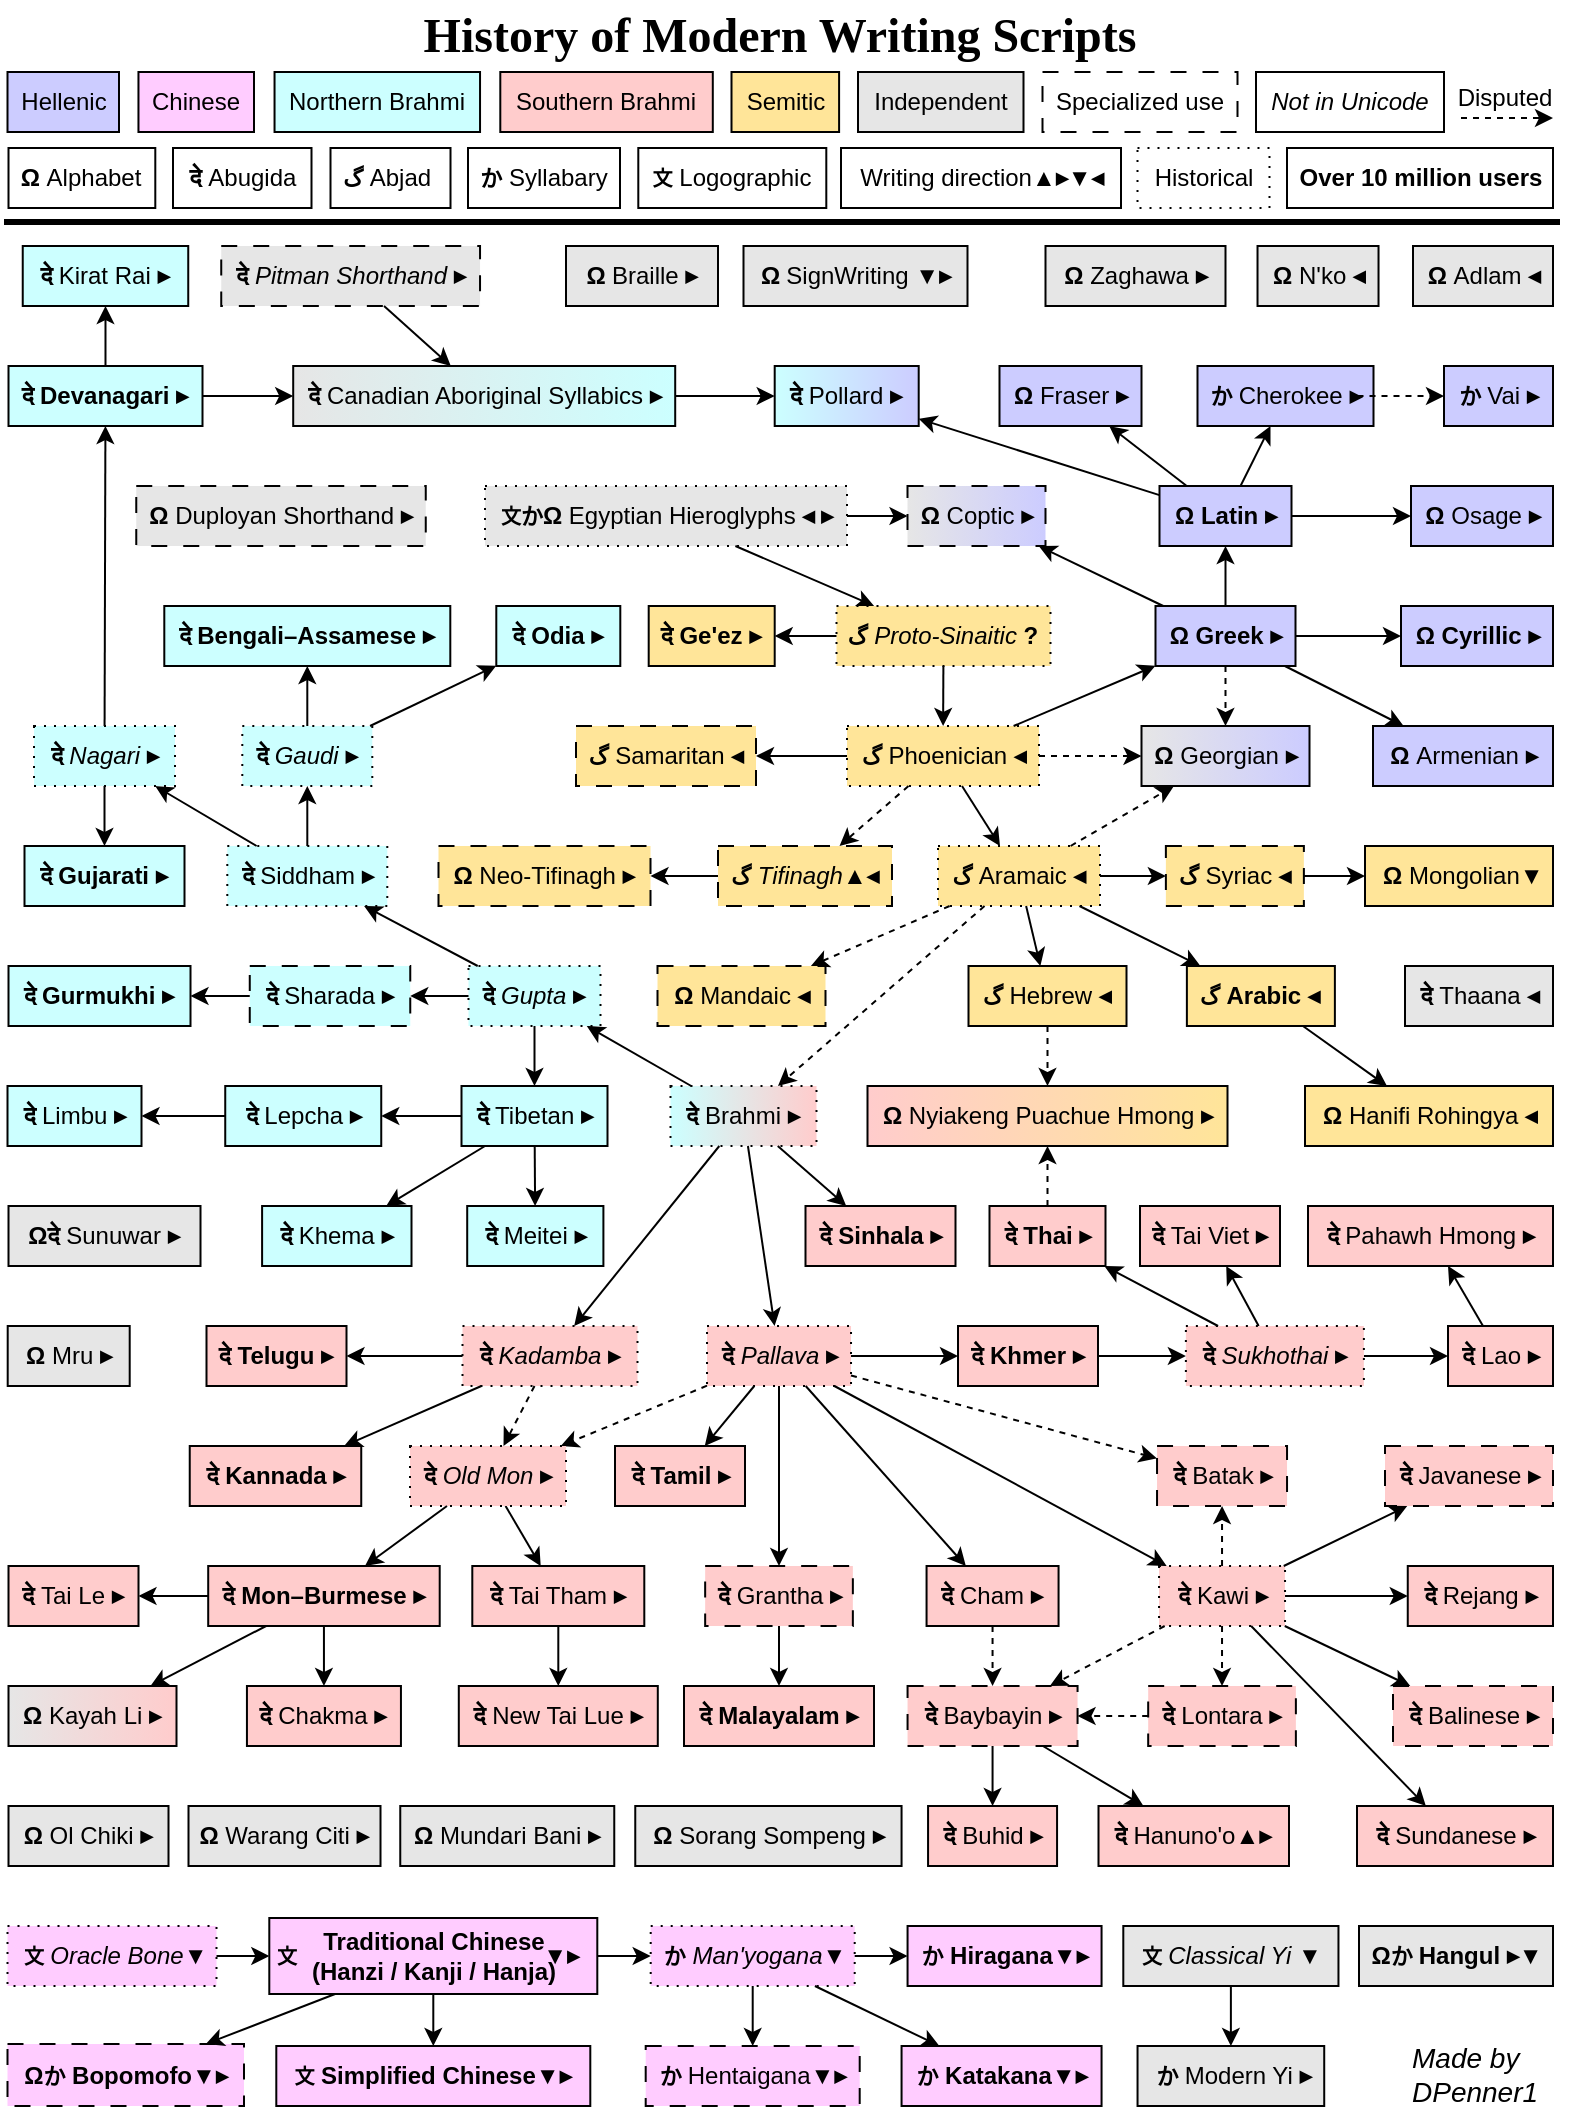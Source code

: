 <mxfile version="26.0.16">
  <diagram id="0" name="Page-1">
    <mxGraphModel dx="1687" dy="986" grid="1" gridSize="10" guides="1" tooltips="1" connect="1" arrows="1" fold="1" page="1" pageScale="1" pageWidth="850" pageHeight="1100" math="0" shadow="0">
      <root>
        <mxCell id="0" />
        <mxCell id="1" parent="0" />
        <UserObject label="&lt;b&gt;Ω&amp;nbsp;&lt;/b&gt;Latin&amp;nbsp;▸" link="https://en.wikipedia.org/wiki/Latin_script" linkTarget="_blank" id="88">
          <mxCell style="whiteSpace=wrap;html=1;fontStyle=1;fillColor=#CCCCFF;" parent="1" vertex="1">
            <mxGeometry x="602.75" y="260" width="66" height="30" as="geometry" />
          </mxCell>
        </UserObject>
        <UserObject label="&lt;font style=&quot;font-weight: 700; font-size: 10px;&quot;&gt;文&lt;/font&gt;&lt;span style=&quot;font-size: 11px; font-weight: 700;&quot;&gt;か&lt;/span&gt;&lt;b&gt;Ω&lt;/b&gt;&lt;span style=&quot;font-weight: 700;&quot;&gt;&amp;nbsp;&lt;/span&gt;Egyptian Hieroglyphs&amp;nbsp;&lt;b&gt;◂&amp;nbsp;&lt;/b&gt;&lt;b&gt;▸&lt;/b&gt;" link="https://en.wikipedia.org/wiki/Egyptian_hieroglyphs" linkTarget="_blank" id="2">
          <mxCell style="whiteSpace=wrap;html=1;dashed=1;dashPattern=1 4;fillColor=#E6E6E6;" parent="1" vertex="1">
            <mxGeometry x="265.5" y="260" width="181" height="30" as="geometry" />
          </mxCell>
        </UserObject>
        <mxCell id="3" value="" style="endArrow=classic;html=1;" parent="1" source="2" target="7" edge="1">
          <mxGeometry width="50" height="50" relative="1" as="geometry">
            <mxPoint x="119.75" y="260" as="sourcePoint" />
            <mxPoint x="539.75" y="360" as="targetPoint" />
          </mxGeometry>
        </mxCell>
        <UserObject label="&lt;font style=&quot;font-style: normal; font-weight: 700; font-size: 11px;&quot;&gt;گ&lt;/font&gt;&lt;span style=&quot;font-style: normal; font-weight: 700;&quot;&gt;&amp;nbsp;&lt;/span&gt;Proto-Sinaitic &lt;span style=&quot;font-style: normal;&quot;&gt;&lt;b&gt;?&lt;/b&gt;&lt;/span&gt;" link="https://en.wikipedia.org/wiki/Proto-Sinaitic_script" id="7">
          <mxCell style="whiteSpace=wrap;html=1;dashed=1;dashPattern=1 4;fillColor=#FFE599;fontStyle=2" parent="1" vertex="1">
            <mxGeometry x="441.25" y="320" width="107" height="30" as="geometry" />
          </mxCell>
        </UserObject>
        <mxCell id="10" value="" style="endArrow=classic;html=1;" parent="1" source="2" target="16" edge="1">
          <mxGeometry x="145" y="370" width="50" height="50" as="geometry">
            <mxPoint x="149.75" y="450" as="sourcePoint" />
            <mxPoint x="310.475" y="290" as="targetPoint" />
          </mxGeometry>
        </mxCell>
        <mxCell id="13" value="" style="endArrow=classic;html=1;" parent="1" source="7" target="14" edge="1">
          <mxGeometry x="275" y="450" width="50" height="50" as="geometry">
            <mxPoint x="279.75" y="530" as="sourcePoint" />
            <mxPoint x="343.876" y="500" as="targetPoint" />
          </mxGeometry>
        </mxCell>
        <UserObject label="&lt;b&gt;दे&amp;nbsp;&lt;/b&gt;Ge&#39;ez&amp;nbsp;▸" link="https://en.wikipedia.org/wiki/Ge%CA%BDez_script" linkTarget="_blank" id="14">
          <mxCell style="whiteSpace=wrap;html=1;fontStyle=1;fillColor=#FFE599;" parent="1" vertex="1">
            <mxGeometry x="347.35" y="320" width="63" height="30" as="geometry" />
          </mxCell>
        </UserObject>
        <UserObject label="&lt;b&gt;Ω&amp;nbsp;&lt;/b&gt;Coptic&amp;nbsp;&lt;b&gt;▸&lt;/b&gt;" link="https://en.wikipedia.org/wiki/Coptic_script" linkTarget="_blank" id="16">
          <mxCell style="whiteSpace=wrap;html=1;dashed=1;gradientColor=#CCCCFF;fillColor=#E6E6E6;gradientDirection=east;glass=0;dashPattern=8 8;" parent="1" vertex="1">
            <mxGeometry x="476.75" y="260" width="69" height="30" as="geometry" />
          </mxCell>
        </UserObject>
        <UserObject label="&lt;font style=&quot;font-weight: 700; font-size: 11px;&quot;&gt;گ&lt;/font&gt;&lt;span style=&quot;font-weight: 700;&quot;&gt;&amp;nbsp;&lt;/span&gt;Phoenician&amp;nbsp;&lt;b&gt;◂&lt;/b&gt;" link="https://en.wikipedia.org/wiki/Phoenician_alphabet" linkTarget="_blank" id="18">
          <mxCell style="whiteSpace=wrap;html=1;dashed=1;dashPattern=1 4;fillColor=#FFE599;" parent="1" vertex="1">
            <mxGeometry x="446.5" y="380" width="96" height="30" as="geometry" />
          </mxCell>
        </UserObject>
        <mxCell id="19" value="" style="endArrow=classic;html=1;" parent="1" source="7" target="18" edge="1">
          <mxGeometry x="145" y="365" width="50" height="50" as="geometry">
            <mxPoint x="149.75" y="445" as="sourcePoint" />
            <mxPoint x="209.75" y="445" as="targetPoint" />
          </mxGeometry>
        </mxCell>
        <UserObject label="&lt;b&gt;Ω&amp;nbsp;&lt;/b&gt;Greek&amp;nbsp;▸" link="https://en.wikipedia.org/wiki/Greek_alphabet" linkTarget="_blank" id="20">
          <mxCell style="whiteSpace=wrap;html=1;fontStyle=1;strokeColor=#000000;fillColor=#CCCCFF;" parent="1" vertex="1">
            <mxGeometry x="600.75" y="320" width="70" height="30" as="geometry" />
          </mxCell>
        </UserObject>
        <mxCell id="21" value="" style="endArrow=classic;html=1;" parent="1" source="18" target="20" edge="1">
          <mxGeometry x="155" y="375" width="50" height="50" as="geometry">
            <mxPoint x="309.75" y="445" as="sourcePoint" />
            <mxPoint x="349.75" y="360" as="targetPoint" />
          </mxGeometry>
        </mxCell>
        <mxCell id="22" value="" style="endArrow=classic;html=1;" parent="1" source="20" target="16" edge="1">
          <mxGeometry x="203" y="225" width="50" height="50" as="geometry">
            <mxPoint x="441.917" y="270" as="sourcePoint" />
            <mxPoint x="438.583" y="210" as="targetPoint" />
          </mxGeometry>
        </mxCell>
        <UserObject label="&lt;font style=&quot;font-weight: 700; font-size: 11px;&quot;&gt;گ&lt;/font&gt;&lt;span style=&quot;font-weight: 700;&quot;&gt;&amp;nbsp;&lt;/span&gt;Aramaic&amp;nbsp;&lt;b&gt;◂&lt;/b&gt;" link="https://en.wikipedia.org/wiki/Aramaic_alphabet" linkTarget="_blank" id="23">
          <mxCell style="whiteSpace=wrap;html=1;dashed=1;dashPattern=1 4;fillColor=#FFE599;" parent="1" vertex="1">
            <mxGeometry x="492" y="440" width="81" height="30" as="geometry" />
          </mxCell>
        </UserObject>
        <mxCell id="25" value="" style="endArrow=classic;html=1;" parent="1" source="18" target="23" edge="1">
          <mxGeometry x="284" y="435" width="50" height="50" as="geometry">
            <mxPoint x="522.917" y="488" as="sourcePoint" />
            <mxPoint x="519.583" y="428" as="targetPoint" />
          </mxGeometry>
        </mxCell>
        <UserObject label="&lt;font style=&quot;font-size: 11px;&quot;&gt;گ&lt;/font&gt;&amp;nbsp;&lt;span style=&quot;font-weight: normal;&quot;&gt;Hebrew&lt;/span&gt;&lt;span style=&quot;font-weight: 400;&quot;&gt;&amp;nbsp;&lt;/span&gt;&lt;b&gt;◂&lt;/b&gt;" link="https://en.wikipedia.org/wiki/Hebrew_alphabet" linkTarget="_blank" id="26">
          <mxCell style="whiteSpace=wrap;html=1;fontStyle=1;fillColor=#FFE599;" parent="1" vertex="1">
            <mxGeometry x="507.25" y="500" width="79" height="30" as="geometry" />
          </mxCell>
        </UserObject>
        <mxCell id="27" value="" style="endArrow=classic;html=1;" parent="1" source="23" target="26" edge="1">
          <mxGeometry x="283" y="565" width="50" height="50" as="geometry">
            <mxPoint x="393.75" y="588" as="sourcePoint" />
            <mxPoint x="393.75" y="648" as="targetPoint" />
          </mxGeometry>
        </mxCell>
        <UserObject label="&lt;b&gt;दे&amp;nbsp;&lt;/b&gt;Brahmi&lt;span style=&quot;font-weight: 700;&quot;&gt;&amp;nbsp;▸&lt;/span&gt;" link="https://en.wikipedia.org/wiki/Brahmi_script" linkTarget="_blank" id="28">
          <mxCell style="whiteSpace=wrap;html=1;dashed=1;dashPattern=1 4;gradientColor=#FFCCCC;gradientDirection=east;fillColor=#CCFFFF;" parent="1" vertex="1">
            <mxGeometry x="358.25" y="560" width="73" height="30" as="geometry" />
          </mxCell>
        </UserObject>
        <mxCell id="29" value="" style="endArrow=classic;html=1;dashed=1;" parent="1" source="23" target="28" edge="1">
          <mxGeometry x="293" y="575" width="50" height="50" as="geometry">
            <mxPoint x="378.5" y="558" as="sourcePoint" />
            <mxPoint x="326" y="588" as="targetPoint" />
          </mxGeometry>
        </mxCell>
        <UserObject label="&lt;b style=&quot;font-style: normal;&quot;&gt;दे&lt;/b&gt;&lt;b style=&quot;font-style: normal; font-size: 11px;&quot;&gt;&amp;nbsp;&lt;/b&gt;Gupta&lt;span style=&quot;font-style: normal;&quot;&gt;&amp;nbsp;&lt;/span&gt;&lt;b style=&quot;font-style: normal;&quot;&gt;▸&lt;/b&gt;" link="https://en.wikipedia.org/wiki/Gupta_script" linkTarget="_blank" id="30">
          <mxCell style="whiteSpace=wrap;html=1;dashed=1;dashPattern=1 4;fillColor=#CCFFFF;fontStyle=2" parent="1" vertex="1">
            <mxGeometry x="257.25" y="500" width="66" height="30" as="geometry" />
          </mxCell>
        </UserObject>
        <mxCell id="31" value="" style="endArrow=classic;html=1;" parent="1" source="28" target="30" edge="1">
          <mxGeometry x="293" y="575" width="50" height="50" as="geometry">
            <mxPoint x="389.68" y="560" as="sourcePoint" />
            <mxPoint x="333.93" y="596.752" as="targetPoint" />
          </mxGeometry>
        </mxCell>
        <UserObject label="&lt;b&gt;दे&lt;/b&gt;&lt;b style=&quot;font-size: 11px;&quot;&gt;&amp;nbsp;&lt;/b&gt;Siddham&amp;nbsp;&lt;b&gt;▸&lt;/b&gt;" link="https://en.wikipedia.org/wiki/Siddha%E1%B9%83_script" linkTarget="_blank" id="33">
          <mxCell style="whiteSpace=wrap;html=1;dashed=1;dashPattern=1 4;fillColor=#CCFFFF;" parent="1" vertex="1">
            <mxGeometry x="136.65" y="440" width="80" height="30" as="geometry" />
          </mxCell>
        </UserObject>
        <mxCell id="34" value="" style="endArrow=classic;html=1;" parent="1" source="30" target="33" edge="1">
          <mxGeometry x="303" y="585" width="50" height="50" as="geometry">
            <mxPoint x="372.705" y="678" as="sourcePoint" />
            <mxPoint x="314.75" y="705.128" as="targetPoint" />
          </mxGeometry>
        </mxCell>
        <UserObject label="&lt;b&gt;दे&lt;/b&gt;&lt;b style=&quot;font-size: 11px;&quot;&gt;&amp;nbsp;&lt;/b&gt;&lt;span style=&quot;font-weight: normal;&quot;&gt;Tibetan&lt;/span&gt;&lt;span style=&quot;font-weight: 400;&quot;&gt;&amp;nbsp;&lt;/span&gt;&lt;b&gt;▸&lt;/b&gt;" link="https://en.wikipedia.org/wiki/Tibetan_script" linkTarget="_blank" id="39">
          <mxCell style="whiteSpace=wrap;html=1;fontStyle=1;fillColor=#CCFFFF;" parent="1" vertex="1">
            <mxGeometry x="253.75" y="560" width="73" height="30" as="geometry" />
          </mxCell>
        </UserObject>
        <mxCell id="40" value="" style="endArrow=classic;html=1;" parent="1" source="30" target="39" edge="1">
          <mxGeometry x="313" y="595" width="50" height="50" as="geometry">
            <mxPoint x="275.353" y="749" as="sourcePoint" />
            <mxPoint x="221.507" y="784" as="targetPoint" />
          </mxGeometry>
        </mxCell>
        <UserObject label="&lt;b&gt;दे&lt;/b&gt;&lt;b style=&quot;font-size: 11px;&quot;&gt;&amp;nbsp;&lt;/b&gt;Bengali–Assamese&lt;span style=&quot;font-weight: 400;&quot;&gt;&amp;nbsp;&lt;/span&gt;&lt;b&gt;▸&lt;/b&gt;" link="https://en.wikipedia.org/wiki/Bengali%E2%80%93Assamese_script" linkTarget="_blank" id="41">
          <mxCell style="whiteSpace=wrap;html=1;fontStyle=1;fillColor=#CCFFFF;" parent="1" vertex="1">
            <mxGeometry x="105.15" y="320" width="143" height="30" as="geometry" />
          </mxCell>
        </UserObject>
        <mxCell id="42" value="" style="endArrow=classic;html=1;" parent="1" source="EHmsX5NUKX4iTEuCxSPg-271" target="41" edge="1">
          <mxGeometry x="323" y="605" width="50" height="50" as="geometry">
            <mxPoint x="149.75" y="775" as="sourcePoint" />
            <mxPoint x="89.75" y="775" as="targetPoint" />
          </mxGeometry>
        </mxCell>
        <UserObject label="&lt;b&gt;दे&lt;/b&gt;&lt;b style=&quot;font-size: 11px;&quot;&gt;&amp;nbsp;&lt;/b&gt;&lt;i&gt;Nagari&lt;/i&gt;&amp;nbsp;&lt;b&gt;▸&lt;/b&gt;" link="https://en.wikipedia.org/wiki/N%C4%81gar%C4%AB_script" linkTarget="_blank" id="43">
          <mxCell style="whiteSpace=wrap;html=1;dashed=1;dashPattern=1 4;fillColor=#CCFFFF;" parent="1" vertex="1">
            <mxGeometry x="40" y="380" width="70.5" height="30" as="geometry" />
          </mxCell>
        </UserObject>
        <UserObject label="&lt;b&gt;दे&lt;/b&gt;&lt;b style=&quot;font-size: 11px;&quot;&gt;&amp;nbsp;&lt;/b&gt;Gujarati&lt;span style=&quot;font-weight: 400;&quot;&gt;&amp;nbsp;&lt;/span&gt;&lt;b&gt;▸&lt;/b&gt;" link="https://en.wikipedia.org/wiki/Gujarati_script" linkTarget="_blank" id="45">
          <mxCell style="whiteSpace=wrap;html=1;fontStyle=1;fillColor=#CCFFFF;" parent="1" vertex="1">
            <mxGeometry x="35.25" y="440" width="80" height="30" as="geometry" />
          </mxCell>
        </UserObject>
        <mxCell id="46" value="" style="endArrow=classic;html=1;" parent="1" source="43" target="45" edge="1">
          <mxGeometry x="342" y="740" width="50" height="50" as="geometry">
            <mxPoint x="315.221" y="868" as="sourcePoint" />
            <mxPoint x="329.779" y="923" as="targetPoint" />
          </mxGeometry>
        </mxCell>
        <UserObject label="&lt;b&gt;दे&lt;/b&gt;&lt;b style=&quot;font-size: 11px;&quot;&gt;&amp;nbsp;&lt;/b&gt;Devanagari&lt;span style=&quot;font-weight: 400;&quot;&gt;&amp;nbsp;&lt;/span&gt;&lt;b&gt;▸&lt;/b&gt;" link="https://en.wikipedia.org/wiki/Devanagari" linkTarget="_blank" id="47">
          <mxCell style="whiteSpace=wrap;html=1;fontStyle=1;fillColor=#CCFFFF;" parent="1" vertex="1">
            <mxGeometry x="27.25" y="200" width="97" height="30" as="geometry" />
          </mxCell>
        </UserObject>
        <mxCell id="48" value="" style="endArrow=classic;html=1;" parent="1" source="43" target="47" edge="1">
          <mxGeometry x="352" y="750" width="50" height="50" as="geometry">
            <mxPoint x="305.926" y="810" as="sourcePoint" />
            <mxPoint x="273.574" y="865" as="targetPoint" />
          </mxGeometry>
        </mxCell>
        <UserObject label="&lt;b&gt;दे&amp;nbsp;&lt;/b&gt;Khmer ▸" link="https://en.wikipedia.org/wiki/Khmer_script" linkTarget="_blank" id="49">
          <mxCell style="whiteSpace=wrap;html=1;fontStyle=1;fillColor=#FFCCCC;" parent="1" vertex="1">
            <mxGeometry x="502.0" y="680" width="70" height="30" as="geometry" />
          </mxCell>
        </UserObject>
        <UserObject label="&lt;b style=&quot;font-style: normal;&quot;&gt;दे&amp;nbsp;&lt;/b&gt;Pallava&lt;span style=&quot;font-style: normal; font-weight: 700;&quot;&gt;&amp;nbsp;▸&lt;/span&gt;" link="https://en.wikipedia.org/wiki/Pallava_script" linkTarget="_blank" id="50">
          <mxCell style="whiteSpace=wrap;html=1;dashed=1;dashPattern=1 4;fillColor=#FFCCCC;fontStyle=2" parent="1" vertex="1">
            <mxGeometry x="376.51" y="680" width="72" height="30" as="geometry" />
          </mxCell>
        </UserObject>
        <mxCell id="51" value="" style="endArrow=classic;html=1;" parent="1" source="28" target="50" edge="1">
          <mxGeometry x="303" y="585" width="50" height="50" as="geometry">
            <mxPoint x="632.285" y="605" as="sourcePoint" />
            <mxPoint x="315.93" y="707.128" as="targetPoint" />
          </mxGeometry>
        </mxCell>
        <UserObject label="&lt;b&gt;दे&amp;nbsp;&lt;/b&gt;Thai ▸" link="https://en.wikipedia.org/wiki/Thai_script" linkTarget="_blank" id="52">
          <mxCell style="whiteSpace=wrap;html=1;fontStyle=1;fillColor=#FFCCCC;" parent="1" vertex="1">
            <mxGeometry x="517.75" y="620" width="58" height="30" as="geometry" />
          </mxCell>
        </UserObject>
        <UserObject label="&lt;span title=&quot;Sanskrit-language text&quot;&gt;&lt;span lang=&quot;sa&quot;&gt;दे&amp;nbsp;&lt;/span&gt;&lt;/span&gt;&lt;span style=&quot;font-weight: normal;&quot;&gt;Lao&lt;/span&gt; ▸" link="https://en.wikipedia.org/wiki/Lao_script" id="53">
          <mxCell style="whiteSpace=wrap;html=1;fontStyle=1;fillColor=#FFCCCC;" parent="1" vertex="1">
            <mxGeometry x="747" y="680" width="52.5" height="30" as="geometry" />
          </mxCell>
        </UserObject>
        <mxCell id="54" value="" style="endArrow=classic;html=1;" parent="1" source="50" target="49" edge="1">
          <mxGeometry x="651" y="730" width="50" height="50" as="geometry">
            <mxPoint x="611.401" y="790" as="sourcePoint" />
            <mxPoint x="653.459" y="845" as="targetPoint" />
          </mxGeometry>
        </mxCell>
        <mxCell id="56" value="" style="endArrow=classic;html=1;" parent="1" source="EHmsX5NUKX4iTEuCxSPg-277" target="53" edge="1">
          <mxGeometry x="850" y="835" width="50" height="50" as="geometry">
            <mxPoint x="618.33" y="893" as="sourcePoint" />
            <mxPoint x="618.33" y="943" as="targetPoint" />
          </mxGeometry>
        </mxCell>
        <UserObject label="&lt;b&gt;दे Mon&lt;/b&gt;–Burmese&amp;nbsp;▸" link="https://en.wikipedia.org/wiki/Mon%E2%80%93Burmese_script" linkTarget="_blank" id="59">
          <mxCell style="whiteSpace=wrap;html=1;fontStyle=1;fillColor=#FFCCCC;" parent="1" vertex="1">
            <mxGeometry x="127.1" y="800" width="115.75" height="30" as="geometry" />
          </mxCell>
        </UserObject>
        <mxCell id="61" value="" style="endArrow=classic;html=1;dashed=1;" parent="1" source="50" target="EHmsX5NUKX4iTEuCxSPg-281" edge="1">
          <mxGeometry x="636" y="705" width="50" height="50" as="geometry">
            <mxPoint x="584.882" y="769" as="sourcePoint" />
            <mxPoint x="738.93" y="770" as="targetPoint" />
          </mxGeometry>
        </mxCell>
        <UserObject label="&lt;b&gt;दे&amp;nbsp;&lt;/b&gt;Tamil&amp;nbsp;▸" link="https://en.wikipedia.org/wiki/Tamil_script" linkTarget="_blank" id="62">
          <mxCell style="whiteSpace=wrap;html=1;fontStyle=1;fillColor=#FFCCCC;" parent="1" vertex="1">
            <mxGeometry x="330.5" y="740" width="65" height="30" as="geometry" />
          </mxCell>
        </UserObject>
        <UserObject label="&lt;b style=&quot;font-style: normal;&quot;&gt;दे&amp;nbsp;&lt;/b&gt;Kadamba&lt;span style=&quot;font-style: normal; font-weight: 700;&quot;&gt;&amp;nbsp;▸&lt;/span&gt;" link="https://en.wikipedia.org/wiki/Kadamba_script" linkTarget="_blank" id="64">
          <mxCell style="whiteSpace=wrap;html=1;dashed=1;dashPattern=1 4;fillColor=#FFCCCC;fontStyle=2" parent="1" vertex="1">
            <mxGeometry x="254.25" y="680" width="87.5" height="30" as="geometry" />
          </mxCell>
        </UserObject>
        <UserObject label="&lt;b&gt;दे&amp;nbsp;&lt;/b&gt;Telugu&amp;nbsp;▸" link="https://en.wikipedia.org/wiki/Telugu_script" linkTarget="_blank" id="66">
          <mxCell style="whiteSpace=wrap;html=1;fontStyle=1;fillColor=#FFCCCC;" parent="1" vertex="1">
            <mxGeometry x="126.25" y="680" width="70" height="30" as="geometry" />
          </mxCell>
        </UserObject>
        <UserObject label="&lt;b&gt;दे&amp;nbsp;&lt;/b&gt;Kannada&amp;nbsp;▸" link="https://en.wikipedia.org/wiki/Kannada_script" linkTarget="_blank" id="67">
          <mxCell style="whiteSpace=wrap;html=1;fontStyle=1;fillColor=#FFCCCC;" parent="1" vertex="1">
            <mxGeometry x="117.87" y="740" width="85.75" height="30" as="geometry" />
          </mxCell>
        </UserObject>
        <mxCell id="69" value="" style="endArrow=classic;html=1;" parent="1" source="64" target="66" edge="1">
          <mxGeometry x="584" y="637" width="50" height="50" as="geometry">
            <mxPoint x="528.305" y="705" as="sourcePoint" />
            <mxPoint x="597.055" y="675" as="targetPoint" />
          </mxGeometry>
        </mxCell>
        <mxCell id="71" value="" style="endArrow=classic;html=1;" parent="1" source="64" target="67" edge="1">
          <mxGeometry x="740" y="517" width="50" height="50" as="geometry">
            <mxPoint x="684.305" y="585" as="sourcePoint" />
            <mxPoint x="753.055" y="555" as="targetPoint" />
          </mxGeometry>
        </mxCell>
        <UserObject label="&lt;font style=&quot;font-weight: 700; font-size: 11px;&quot;&gt;گ&lt;/font&gt;&lt;span style=&quot;font-weight: 700;&quot;&gt;&amp;nbsp;&lt;/span&gt;Syriac&amp;nbsp;&lt;b&gt;◂&lt;/b&gt;" link="https://en.wikipedia.org/wiki/Syriac_alphabet" linkTarget="_blank" id="72">
          <mxCell style="whiteSpace=wrap;html=1;dashed=1;fillColor=#FFE599;dashPattern=8 8;" parent="1" vertex="1">
            <mxGeometry x="605.94" y="440" width="69" height="30" as="geometry" />
          </mxCell>
        </UserObject>
        <mxCell id="73" value="" style="endArrow=classic;html=1;" parent="1" source="23" target="72" edge="1">
          <mxGeometry x="496" y="582" width="50" height="50" as="geometry">
            <mxPoint x="439.125" y="648" as="sourcePoint" />
            <mxPoint x="507.875" y="618" as="targetPoint" />
          </mxGeometry>
        </mxCell>
        <mxCell id="75" value="" style="endArrow=classic;html=1;" parent="1" source="23" target="76" edge="1">
          <mxGeometry x="662" y="472" width="50" height="50" as="geometry">
            <mxPoint x="569.75" y="538" as="sourcePoint" />
            <mxPoint x="475.25" y="484" as="targetPoint" />
          </mxGeometry>
        </mxCell>
        <UserObject label="&lt;font style=&quot;font-size: 11px;&quot;&gt;گ&lt;/font&gt;&amp;nbsp;Arabic&amp;nbsp;&lt;b&gt;◂&lt;/b&gt;" link="https://en.wikipedia.org/wiki/Arabic_script" linkTarget="_blank" id="76">
          <mxCell style="whiteSpace=wrap;html=1;fontStyle=1;fillColor=#FFE599;" parent="1" vertex="1">
            <mxGeometry x="616.44" y="500" width="74" height="30" as="geometry" />
          </mxCell>
        </UserObject>
        <mxCell id="79" value="" style="endArrow=classic;html=1;" parent="1" source="72" target="80" edge="1">
          <mxGeometry x="672" y="482" width="50" height="50" as="geometry">
            <mxPoint x="559.75" y="520.551" as="sourcePoint" />
            <mxPoint x="584.75" y="429.0" as="targetPoint" />
          </mxGeometry>
        </mxCell>
        <UserObject label="&lt;b&gt;&amp;nbsp;Ω&amp;nbsp;&lt;/b&gt;Mongolian&lt;b&gt;▼&lt;/b&gt;" link="https://en.wikipedia.org/wiki/Mongolian_script" linkTarget="_blank" id="80">
          <mxCell style="whiteSpace=wrap;html=1;fillColor=#FFE599;" parent="1" vertex="1">
            <mxGeometry x="705.5" y="440" width="94" height="30" as="geometry" />
          </mxCell>
        </UserObject>
        <UserObject label="&lt;b&gt;Ω&amp;nbsp;&lt;/b&gt;Georgian&lt;span style=&quot;font-weight: 700;&quot;&gt;&amp;nbsp;▸&lt;/span&gt;" link="https://en.wikipedia.org/wiki/Georgian_scripts" linkTarget="_blank" id="86">
          <mxCell style="whiteSpace=wrap;html=1;fontStyle=0;fillColor=#CCCCFF;gradientColor=#E6E6E6;gradientDirection=west;" parent="1" vertex="1">
            <mxGeometry x="593.75" y="380" width="84" height="30" as="geometry" />
          </mxCell>
        </UserObject>
        <UserObject label="&lt;b&gt;Ω&amp;nbsp;&lt;/b&gt;&lt;span style=&quot;font-weight: normal;&quot;&gt;Armenian&lt;/span&gt;&amp;nbsp;▸" link="https://en.wikipedia.org/wiki/Armenian_alphabet" linkTarget="_blank" id="87">
          <mxCell style="whiteSpace=wrap;html=1;fontStyle=1;fillColor=#CCCCFF;" parent="1" vertex="1">
            <mxGeometry x="709.5" y="380" width="90" height="30" as="geometry" />
          </mxCell>
        </UserObject>
        <UserObject label="&lt;b&gt;Ω&amp;nbsp;&lt;/b&gt;Cyrillic&amp;nbsp;▸" link="https://en.wikipedia.org/wiki/Cyrillic_script" linkTarget="_blank" id="89">
          <mxCell style="whiteSpace=wrap;html=1;fontStyle=1;fillColor=#CCCCFF;" parent="1" vertex="1">
            <mxGeometry x="723.5" y="320" width="76" height="30" as="geometry" />
          </mxCell>
        </UserObject>
        <mxCell id="90" value="" style="endArrow=classic;html=1;" parent="1" source="20" target="89" edge="1">
          <mxGeometry x="175" y="395" width="50" height="50" as="geometry">
            <mxPoint x="434.75" y="335.968" as="sourcePoint" />
            <mxPoint x="524.75" y="338.871" as="targetPoint" />
          </mxGeometry>
        </mxCell>
        <mxCell id="92" value="" style="endArrow=classic;html=1;" parent="1" source="20" target="87" edge="1">
          <mxGeometry x="195" y="415" width="50" height="50" as="geometry">
            <mxPoint x="410.375" y="320" as="sourcePoint" />
            <mxPoint x="451.625" y="210" as="targetPoint" />
          </mxGeometry>
        </mxCell>
        <mxCell id="93" value="" style="endArrow=classic;html=1;dashed=1;" parent="1" source="20" target="86" edge="1">
          <mxGeometry x="303" y="585" width="50" height="50" as="geometry">
            <mxPoint x="414.25" y="550" as="sourcePoint" />
            <mxPoint x="414.25" y="640" as="targetPoint" />
          </mxGeometry>
        </mxCell>
        <mxCell id="111" value="" style="endArrow=classic;html=1;" parent="1" source="50" target="62" edge="1">
          <mxGeometry x="409" y="580" width="50" height="50" as="geometry">
            <mxPoint x="520.93" y="797.195" as="sourcePoint" />
            <mxPoint x="571.93" y="588.415" as="targetPoint" />
          </mxGeometry>
        </mxCell>
        <UserObject label="&lt;b&gt;दे&amp;nbsp;&lt;/b&gt;Tai Viet&lt;span style=&quot;font-weight: 700;&quot;&gt;&amp;nbsp;▸&lt;/span&gt;" link="https://en.wikipedia.org/wiki/Tai_Viet_script" linkTarget="_blank" id="115">
          <mxCell style="whiteSpace=wrap;html=1;fillColor=#FFCCCC;" parent="1" vertex="1">
            <mxGeometry x="593.0" y="620" width="70" height="30" as="geometry" />
          </mxCell>
        </UserObject>
        <mxCell id="116" value="" style="endArrow=classic;html=1;" parent="1" source="EHmsX5NUKX4iTEuCxSPg-277" target="115" edge="1">
          <mxGeometry x="860" y="845" width="50" height="50" as="geometry">
            <mxPoint x="593.93" y="958" as="sourcePoint" />
            <mxPoint x="620.93" y="998" as="targetPoint" />
          </mxGeometry>
        </mxCell>
        <UserObject label="&lt;b&gt;Ω&lt;/b&gt;&lt;span style=&quot;font-size: 11px;&quot;&gt;か&amp;nbsp;&lt;/span&gt;Hangul ▸&lt;b&gt;▼&lt;/b&gt;" link="https://en.wikipedia.org/wiki/Hangul" linkTarget="_blank" id="118">
          <mxCell style="whiteSpace=wrap;html=1;fontStyle=1;fillColor=#E6E6E6;" parent="1" vertex="1">
            <mxGeometry x="702.5" y="980" width="97" height="30" as="geometry" />
          </mxCell>
        </UserObject>
        <UserObject label="&lt;span style=&quot;font-weight: 700;&quot;&gt;&lt;font style=&quot;font-size: 10px;&quot;&gt;&amp;nbsp;文&lt;/font&gt;&lt;/span&gt;&lt;span style=&quot;font-size: 11px; font-weight: 700;&quot;&gt;&amp;nbsp;&lt;/span&gt;&lt;i&gt;Oracle Bone&lt;/i&gt;&lt;b&gt;▼&lt;/b&gt;" link="https://en.wikipedia.org/wiki/Oracle_bone_script" linkTarget="_blank" id="120">
          <mxCell style="whiteSpace=wrap;html=1;dashed=1;dashPattern=1 4;fillColor=#FFCCFF;" parent="1" vertex="1">
            <mxGeometry x="26.75" y="980" width="104.5" height="30" as="geometry" />
          </mxCell>
        </UserObject>
        <UserObject label="&lt;font style=&quot;font-size: 10px;&quot;&gt;文&lt;/font&gt; Simplified Chinese&lt;b&gt;▼&lt;/b&gt;▸" link="https://en.wikipedia.org/wiki/Simplified_Chinese_characters" linkTarget="_blank" id="123">
          <mxCell style="whiteSpace=wrap;html=1;fontStyle=1;fillColor=#FFCCFF;" parent="1" vertex="1">
            <mxGeometry x="161.15" y="1040" width="157" height="30" as="geometry" />
          </mxCell>
        </UserObject>
        <mxCell id="124" value="" style="endArrow=classic;html=1;" parent="1" source="119" target="123" edge="1">
          <mxGeometry x="878" y="845" width="50" height="50" as="geometry">
            <mxPoint x="238.47" y="1066" as="sourcePoint" />
            <mxPoint x="180.97" y="1112.104" as="targetPoint" />
          </mxGeometry>
        </mxCell>
        <UserObject label="&lt;font style=&quot;&quot;&gt;&lt;span style=&quot;font-weight: 700;&quot;&gt;&lt;font style=&quot;font-size: 11px;&quot;&gt;&amp;nbsp;か&lt;/font&gt;&lt;/span&gt;&lt;span style=&quot;font-size: 12px; font-weight: 700;&quot;&gt;&amp;nbsp;&lt;/span&gt;&lt;i&gt;Man&#39;yogana&lt;/i&gt;&lt;/font&gt;&lt;b&gt;▼&lt;/b&gt;" link="https://en.wikipedia.org/wiki/Man%27y%C5%8Dgana" id="125">
          <mxCell style="whiteSpace=wrap;html=1;dashed=1;dashPattern=1 4;fillColor=#FFCCFF;fontFamily=Helvetica;fontSize=12;" parent="1" vertex="1">
            <mxGeometry x="348.35" y="980" width="102" height="30" as="geometry" />
          </mxCell>
        </UserObject>
        <mxCell id="127" value="" style="endArrow=classic;html=1;" parent="1" source="119" target="125" edge="1">
          <mxGeometry x="888" y="855" width="50" height="50" as="geometry">
            <mxPoint x="313.47" y="1051" as="sourcePoint" />
            <mxPoint x="267.899" y="1206" as="targetPoint" />
          </mxGeometry>
        </mxCell>
        <UserObject label="&lt;font style=&quot;font-size: 11px;&quot;&gt;か&lt;/font&gt; Hiragana&lt;b&gt;▼&lt;/b&gt;▸" link="https://en.wikipedia.org/wiki/Hiragana" linkTarget="_blank" id="128">
          <mxCell style="whiteSpace=wrap;html=1;fontStyle=1;fillColor=#FFCCFF;fontFamily=Helvetica;" parent="1" vertex="1">
            <mxGeometry x="476.78" y="980" width="97" height="30" as="geometry" />
          </mxCell>
        </UserObject>
        <UserObject label="&lt;font style=&quot;font-size: 11px;&quot;&gt;か&lt;/font&gt; Katakana&lt;b&gt;▼&lt;/b&gt;▸" link="https://en.wikipedia.org/wiki/Katakana" linkTarget="_blank" id="130">
          <mxCell style="whiteSpace=wrap;html=1;fontStyle=1;fillColor=#FFCCFF;" parent="1" vertex="1">
            <mxGeometry x="473.78" y="1040" width="100" height="30" as="geometry" />
          </mxCell>
        </UserObject>
        <mxCell id="131" value="" style="endArrow=classic;html=1;" parent="1" source="125" target="130" edge="1">
          <mxGeometry x="897" y="920" width="50" height="50" as="geometry">
            <mxPoint x="125.63" y="1166" as="sourcePoint" />
            <mxPoint x="186.63" y="1166" as="targetPoint" />
          </mxGeometry>
        </mxCell>
        <UserObject label="&lt;span style=&quot;font-weight: 700; font-size: 11px;&quot;&gt;&lt;font style=&quot;font-size: 11px;&quot;&gt;か&lt;/font&gt;&amp;nbsp;&lt;/span&gt;Hentaigana&lt;b&gt;▼&lt;/b&gt;&lt;span style=&quot;font-weight: 700;&quot;&gt;▸&lt;/span&gt;" link="https://en.wikipedia.org/wiki/Hentaigana" linkTarget="_blank" id="132">
          <mxCell style="whiteSpace=wrap;html=1;dashed=1;fillColor=#FFCCFF;dashPattern=8 8;" parent="1" vertex="1">
            <mxGeometry x="345.85" y="1040" width="107" height="30" as="geometry" />
          </mxCell>
        </UserObject>
        <mxCell id="133" value="" style="endArrow=classic;html=1;" parent="1" source="125" target="128" edge="1">
          <mxGeometry x="907" y="930" width="50" height="50" as="geometry">
            <mxPoint x="242.821" y="1126" as="sourcePoint" />
            <mxPoint x="302.859" y="1161" as="targetPoint" />
          </mxGeometry>
        </mxCell>
        <mxCell id="136" value="" style="endArrow=classic;html=1;" parent="1" source="125" target="132" edge="1">
          <mxGeometry x="1173" y="930" width="50" height="50" as="geometry">
            <mxPoint x="404.63" y="1196" as="sourcePoint" />
            <mxPoint x="465.63" y="1196" as="targetPoint" />
          </mxGeometry>
        </mxCell>
        <mxCell id="137" value="History of Modern Writing Scripts&lt;br&gt;" style="text;html=1;strokeColor=none;fillColor=none;align=center;verticalAlign=middle;whiteSpace=wrap;overflow=hidden;dashed=1;dashPattern=1 4;fontSize=24;fontFamily=Times New Roman;fontStyle=1" parent="1" vertex="1">
          <mxGeometry x="228.0" y="17" width="370" height="36" as="geometry" />
        </mxCell>
        <UserObject label="&lt;span style=&quot;font-size: 11px; font-weight: 700;&quot;&gt;か&amp;nbsp;&lt;/span&gt;Cherokee&lt;span style=&quot;font-weight: 700;&quot;&gt;&amp;nbsp;▸&lt;/span&gt;" link="https://en.wikipedia.org/wiki/Cherokee_syllabary" linkTarget="_blank" id="138">
          <mxCell style="whiteSpace=wrap;html=1;fillColor=#CCCCFF;" parent="1" vertex="1">
            <mxGeometry x="621.75" y="200" width="88" height="30" as="geometry" />
          </mxCell>
        </UserObject>
        <mxCell id="139" value="" style="endArrow=classic;html=1;" parent="1" source="88" target="138" edge="1">
          <mxGeometry x="195" y="415" width="50" height="50" as="geometry">
            <mxPoint x="401.987" y="310" as="sourcePoint" />
            <mxPoint x="390.013" y="245" as="targetPoint" />
          </mxGeometry>
        </mxCell>
        <UserObject label="&lt;span style=&quot;font-size: 11px; font-weight: 700;&quot;&gt;か&amp;nbsp;&lt;/span&gt;Vai&lt;span style=&quot;font-weight: 700;&quot;&gt;&amp;nbsp;▸&lt;/span&gt;" link="https://en.wikipedia.org/wiki/Vai_syllabary" linkTarget="_blank" id="140">
          <mxCell style="whiteSpace=wrap;html=1;fillColor=#CCCCFF;" parent="1" vertex="1">
            <mxGeometry x="745" y="200" width="54.5" height="30" as="geometry" />
          </mxCell>
        </UserObject>
        <mxCell id="141" value="" style="endArrow=classic;html=1;dashed=1;" parent="1" target="140" edge="1">
          <mxGeometry x="95" y="428" width="50" height="50" as="geometry">
            <mxPoint x="701.75" y="215" as="sourcePoint" />
            <mxPoint x="196.886" y="193" as="targetPoint" />
          </mxGeometry>
        </mxCell>
        <UserObject label="&lt;b&gt;दे&amp;nbsp;&lt;/b&gt;Canadian Aboriginal Syllabics&amp;nbsp;&lt;span style=&quot;font-weight: 700;&quot;&gt;▸&lt;/span&gt;" link="https://en.wikipedia.org/wiki/Canadian_Aboriginal_syllabics" linkTarget="_blank" id="142">
          <mxCell style="whiteSpace=wrap;html=1;fillColor=#CCFFFF;gradientColor=#E6E6E6;gradientDirection=west;" parent="1" vertex="1">
            <mxGeometry x="169.6" y="200" width="191" height="30" as="geometry" />
          </mxCell>
        </UserObject>
        <mxCell id="143" value="" style="endArrow=classic;html=1;" parent="1" source="47" target="142" edge="1">
          <mxGeometry x="364" y="850" width="50" height="50" as="geometry">
            <mxPoint x="379.697" y="920" as="sourcePoint" />
            <mxPoint x="409.803" y="985" as="targetPoint" />
          </mxGeometry>
        </mxCell>
        <UserObject label="&lt;b style=&quot;font-style: normal;&quot;&gt;दे&lt;/b&gt;&lt;b style=&quot;font-style: normal;&quot;&gt;&amp;nbsp;&lt;/b&gt;Pitman Shorthand&amp;nbsp;&lt;span style=&quot;font-style: normal; font-weight: 700;&quot;&gt;▸&lt;/span&gt;" link="https://en.wikipedia.org/wiki/Pitman_shorthand" linkTarget="_blank" id="144">
          <mxCell style="whiteSpace=wrap;html=1;dashed=1;fillColor=#E6E6E6;fontStyle=2;dashPattern=8 8;" parent="1" vertex="1">
            <mxGeometry x="133.62" y="140" width="129.4" height="30" as="geometry" />
          </mxCell>
        </UserObject>
        <mxCell id="145" value="" style="endArrow=classic;html=1;" parent="1" source="144" target="142" edge="1">
          <mxGeometry x="898" y="865" width="50" height="50" as="geometry">
            <mxPoint x="335.75" y="1105" as="sourcePoint" />
            <mxPoint x="396.75" y="1105" as="targetPoint" />
          </mxGeometry>
        </mxCell>
        <UserObject label="&lt;b&gt;दे&lt;/b&gt;&lt;b style=&quot;font-size: 11px;&quot;&gt;&amp;nbsp;&lt;/b&gt;Gurmukhi&lt;span style=&quot;font-weight: 400;&quot;&gt;&amp;nbsp;&lt;/span&gt;&lt;b&gt;▸&lt;/b&gt;" link="https://en.wikipedia.org/wiki/Gurmukhi" linkTarget="_blank" id="146">
          <mxCell style="whiteSpace=wrap;html=1;fontStyle=1;fillColor=#CCFFFF;" parent="1" vertex="1">
            <mxGeometry x="27.25" y="500" width="91" height="30" as="geometry" />
          </mxCell>
        </UserObject>
        <UserObject label="&lt;b style=&quot;font-style: normal;&quot;&gt;दे&amp;nbsp;&lt;/b&gt;&lt;span style=&quot;font-style: normal;&quot;&gt;Kawi&lt;/span&gt;&lt;span style=&quot;font-style: normal; font-weight: 700;&quot;&gt;&amp;nbsp;▸&lt;/span&gt;" link="https://en.wikipedia.org/wiki/Kawi_script" linkTarget="_blank" id="151">
          <mxCell style="whiteSpace=wrap;html=1;dashed=1;dashPattern=1 4;fillColor=#FFCCCC;fontStyle=2" parent="1" vertex="1">
            <mxGeometry x="602.52" y="800" width="63" height="30" as="geometry" />
          </mxCell>
        </UserObject>
        <mxCell id="152" value="" style="endArrow=classic;html=1;" parent="1" source="50" target="151" edge="1">
          <mxGeometry x="661" y="740" width="50" height="50" as="geometry">
            <mxPoint x="518.713" y="750" as="sourcePoint" />
            <mxPoint x="574.147" y="835" as="targetPoint" />
          </mxGeometry>
        </mxCell>
        <mxCell id="160" value="" style="endArrow=classic;html=1;" parent="1" source="T748fFu64r8brhYCckHo-256" target="162" edge="1">
          <mxGeometry x="313" y="595" width="50" height="50" as="geometry">
            <mxPoint x="597.93" y="635" as="sourcePoint" />
            <mxPoint x="544.341" y="636" as="targetPoint" />
          </mxGeometry>
        </mxCell>
        <UserObject label="&lt;b&gt;दे&amp;nbsp;&lt;/b&gt;Sinhala&amp;nbsp;▸" link="https://en.wikipedia.org/wiki/Sinhala_script" linkTarget="_blank" id="161">
          <mxCell style="whiteSpace=wrap;html=1;fontStyle=1;fillColor=#FFCCCC;" parent="1" vertex="1">
            <mxGeometry x="425.75" y="620" width="75" height="30" as="geometry" />
          </mxCell>
        </UserObject>
        <UserObject label="&lt;b&gt;दे&amp;nbsp;&lt;/b&gt;Malayalam&amp;nbsp;▸" link="https://en.wikipedia.org/wiki/Malayalam_script" linkTarget="_blank" id="162">
          <mxCell style="whiteSpace=wrap;html=1;fontStyle=1;fillColor=#FFCCCC;" parent="1" vertex="1">
            <mxGeometry x="365" y="860" width="95" height="30" as="geometry" />
          </mxCell>
        </UserObject>
        <UserObject label="&lt;b&gt;दे&amp;nbsp;&lt;/b&gt;&lt;span style=&quot;font-weight: normal;&quot;&gt;Sundanese&lt;/span&gt;&amp;nbsp;▸" link="https://en.wikipedia.org/wiki/Sundanese_script" id="165">
          <mxCell style="whiteSpace=wrap;html=1;fontStyle=1;fillColor=#FFCCCC;" parent="1" vertex="1">
            <mxGeometry x="701.5" y="920" width="98" height="30" as="geometry" />
          </mxCell>
        </UserObject>
        <mxCell id="166" value="" style="endArrow=classic;html=1;" parent="1" source="151" target="165" edge="1">
          <mxGeometry x="620" y="850" width="50" height="50" as="geometry">
            <mxPoint x="545.71" y="764.269" as="sourcePoint" />
            <mxPoint x="496.119" y="790" as="targetPoint" />
          </mxGeometry>
        </mxCell>
        <UserObject label="&lt;span style=&quot;font-weight: 700;&quot;&gt;&lt;font style=&quot;font-size: 10px;&quot;&gt;文&lt;/font&gt;&lt;/span&gt;&lt;span style=&quot;font-size: 11px; font-weight: 700;&quot;&gt;&amp;nbsp;&lt;/span&gt;&lt;i&gt;Classical Yi&lt;/i&gt;&amp;nbsp;&lt;b&gt;▼&lt;/b&gt;" link="https://en.wikipedia.org/wiki/Yi_script" linkTarget="_blank" id="167">
          <mxCell style="whiteSpace=wrap;html=1;fillColor=#E6E6E6;" parent="1" vertex="1">
            <mxGeometry x="584.65" y="980" width="107.58" height="30" as="geometry" />
          </mxCell>
        </UserObject>
        <UserObject label="&lt;span style=&quot;font-size: 11px; font-weight: 700;&quot;&gt;&amp;nbsp;か&amp;nbsp;&lt;/span&gt;Modern Yi&amp;nbsp;&lt;span style=&quot;font-weight: 700;&quot;&gt;▸&lt;/span&gt;" link="https://en.wikipedia.org/wiki/Yi_script" linkTarget="_blank" id="168">
          <mxCell style="whiteSpace=wrap;html=1;fillColor=#E6E6E6;" parent="1" vertex="1">
            <mxGeometry x="591.77" y="1040" width="93.34" height="30" as="geometry" />
          </mxCell>
        </UserObject>
        <mxCell id="169" value="" style="endArrow=classic;html=1;" parent="1" source="167" target="168" edge="1">
          <mxGeometry x="1084" y="945" width="50" height="50" as="geometry">
            <mxPoint x="1215.28" y="1199" as="sourcePoint" />
            <mxPoint x="1260.28" y="1259" as="targetPoint" />
          </mxGeometry>
        </mxCell>
        <UserObject label="&lt;font style=&quot;font-weight: 700; font-size: 11px;&quot;&gt;گ&lt;/font&gt;&lt;span style=&quot;font-weight: 700;&quot;&gt;&amp;nbsp;&lt;/span&gt;&lt;i&gt;Tifinagh&lt;/i&gt;▲&lt;b&gt;◂&lt;/b&gt;" link="https://en.wikipedia.org/wiki/Tifinagh" linkTarget="_blank" id="170">
          <mxCell style="whiteSpace=wrap;html=1;dashed=1;fillColor=#FFE599;dashPattern=8 8;" parent="1" vertex="1">
            <mxGeometry x="382" y="440" width="87" height="30" as="geometry" />
          </mxCell>
        </UserObject>
        <UserObject label="&lt;b&gt;दे&amp;nbsp;&lt;/b&gt;Thaana&amp;nbsp;&lt;b&gt;◂&lt;/b&gt;" link="https://en.wikipedia.org/wiki/Thaana" linkTarget="_blank" id="174">
          <mxCell style="whiteSpace=wrap;html=1;fillColor=#E6E6E6;gradientColor=none;gradientDirection=east;" parent="1" vertex="1">
            <mxGeometry x="725.5" y="500" width="74" height="30" as="geometry" />
          </mxCell>
        </UserObject>
        <UserObject label="&lt;b&gt;दे&amp;nbsp;&lt;/b&gt;Batak&lt;span style=&quot;font-weight: 700;&quot;&gt;&amp;nbsp;▸&lt;/span&gt;" link="https://en.wikipedia.org/wiki/Batak_script" linkTarget="_blank" id="177">
          <mxCell style="whiteSpace=wrap;html=1;fillColor=#FFCCCC;dashed=1;dashPattern=8 8;" parent="1" vertex="1">
            <mxGeometry x="601.52" y="740" width="65" height="30" as="geometry" />
          </mxCell>
        </UserObject>
        <mxCell id="180" value="" style="endArrow=classic;html=1;dashed=1;" parent="1" source="151" target="177" edge="1">
          <mxGeometry x="303" y="585" width="50" height="50" as="geometry">
            <mxPoint x="518.74" y="525.5" as="sourcePoint" />
            <mxPoint x="512.44" y="595.5" as="targetPoint" />
          </mxGeometry>
        </mxCell>
        <mxCell id="183" value="" style="endArrow=classic;html=1;" parent="1" source="120" target="119" edge="1">
          <mxGeometry x="963" y="820" width="50" height="50" as="geometry">
            <mxPoint x="244.53" y="1038" as="sourcePoint" />
            <mxPoint x="239.03" y="1138.292" as="targetPoint" />
          </mxGeometry>
        </mxCell>
        <UserObject label="&lt;b&gt;Ω&lt;/b&gt;&lt;span style=&quot;font-size: 11px;&quot;&gt;&lt;b&gt;か&lt;/b&gt;&lt;/span&gt;&amp;nbsp;&lt;b&gt;Bopomofo▼&lt;/b&gt;&lt;span style=&quot;font-weight: 700;&quot;&gt;▸&lt;/span&gt;" link="https://en.wikipedia.org/wiki/Bopomofo" linkTarget="_blank" id="184">
          <mxCell style="whiteSpace=wrap;html=1;dashed=1;fillColor=#FFCCFF;dashPattern=8 8;" parent="1" vertex="1">
            <mxGeometry x="26.75" y="1039" width="118.25" height="31" as="geometry" />
          </mxCell>
        </UserObject>
        <mxCell id="185" value="" style="endArrow=classic;html=1;" parent="1" source="119" target="184" edge="1">
          <mxGeometry x="973" y="830" width="50" height="50" as="geometry">
            <mxPoint x="201.825" y="1036" as="sourcePoint" />
            <mxPoint x="307.75" y="1112.682" as="targetPoint" />
          </mxGeometry>
        </mxCell>
        <UserObject label="&lt;b&gt;दे&amp;nbsp;&lt;/b&gt;Buhid&lt;span style=&quot;font-weight: 700;&quot;&gt;&amp;nbsp;▸&lt;/span&gt;" link="https://en.wikipedia.org/wiki/Buhid_script" linkTarget="_blank" id="190">
          <mxCell style="whiteSpace=wrap;html=1;fillColor=#FFCCCC;" parent="1" vertex="1">
            <mxGeometry x="487.03" y="920" width="64.5" height="30" as="geometry" />
          </mxCell>
        </UserObject>
        <mxCell id="191" value="" style="endArrow=classic;html=1;dashed=1;" parent="1" source="151" target="EHmsX5NUKX4iTEuCxSPg-285" edge="1">
          <mxGeometry x="671" y="750" width="50" height="50" as="geometry">
            <mxPoint x="605.71" y="680" as="sourcePoint" />
            <mxPoint x="693.71" y="736.73" as="targetPoint" />
          </mxGeometry>
        </mxCell>
        <UserObject label="&lt;b&gt;दे&amp;nbsp;&lt;/b&gt;Cham&lt;span style=&quot;font-weight: 700;&quot;&gt;&amp;nbsp;▸&lt;/span&gt;" link="https://en.wikipedia.org/wiki/Cham_script" linkTarget="_blank" id="197">
          <mxCell style="whiteSpace=wrap;html=1;fontStyle=0;fillColor=#FFCCCC;" parent="1" vertex="1">
            <mxGeometry x="486.28" y="800" width="66" height="30" as="geometry" />
          </mxCell>
        </UserObject>
        <mxCell id="198" value="" style="endArrow=classic;html=1;" parent="1" source="50" target="197" edge="1">
          <mxGeometry x="691" y="770" width="50" height="50" as="geometry">
            <mxPoint x="595.93" y="928" as="sourcePoint" />
            <mxPoint x="523.93" y="895.257" as="targetPoint" />
          </mxGeometry>
        </mxCell>
        <UserObject label="&lt;b&gt;दे&amp;nbsp;&lt;/b&gt;Hanuno&#39;o▲&lt;span style=&quot;font-weight: 700;&quot;&gt;▸&lt;/span&gt;" link="https://en.wikipedia.org/wiki/Hanunoo_script" linkTarget="_blank" id="199">
          <mxCell style="whiteSpace=wrap;html=1;fillColor=#FFCCCC;" parent="1" vertex="1">
            <mxGeometry x="572.25" y="920" width="95.25" height="30" as="geometry" />
          </mxCell>
        </UserObject>
        <UserObject label="&lt;b&gt;दे&lt;/b&gt;&lt;b style=&quot;font-size: 11px;&quot;&gt;&amp;nbsp;&lt;/b&gt;Pahawh Hmong&amp;nbsp;&lt;span style=&quot;font-weight: 700;&quot;&gt;▸&lt;/span&gt;" link="https://en.wikipedia.org/wiki/Pahawh_Hmong" linkTarget="_blank" id="203">
          <mxCell style="whiteSpace=wrap;html=1;fillColor=#FFCCCC;" parent="1" vertex="1">
            <mxGeometry x="677.0" y="620" width="122.5" height="30" as="geometry" />
          </mxCell>
        </UserObject>
        <UserObject label="&lt;b&gt;दे&amp;nbsp;&lt;/b&gt;Tai Tham&lt;span style=&quot;font-weight: 700;&quot;&gt;&amp;nbsp;▸&lt;/span&gt;" link="https://en.wikipedia.org/wiki/Tai_Tham_script" linkTarget="_blank" id="204">
          <mxCell style="whiteSpace=wrap;html=1;fillColor=#FFCCCC;" parent="1" vertex="1">
            <mxGeometry x="259.15" y="800" width="86" height="30" as="geometry" />
          </mxCell>
        </UserObject>
        <mxCell id="205" value="" style="endArrow=classic;html=1;" parent="1" source="EHmsX5NUKX4iTEuCxSPg-281" target="204" edge="1">
          <mxGeometry x="850" y="835" width="50" height="50" as="geometry">
            <mxPoint x="701.243" y="845" as="sourcePoint" />
            <mxPoint x="493.93" y="815" as="targetPoint" />
          </mxGeometry>
        </mxCell>
        <UserObject label="&lt;b&gt;दे&lt;/b&gt;&lt;b style=&quot;font-size: 11px;&quot;&gt;&amp;nbsp;&lt;/b&gt;Lepcha&amp;nbsp;&lt;b&gt;▸&lt;/b&gt;" link="https://en.wikipedia.org/wiki/Lepcha_script" linkTarget="_blank" id="206">
          <mxCell style="whiteSpace=wrap;html=1;fillColor=#CCFFFF;" parent="1" vertex="1">
            <mxGeometry x="135.62" y="560" width="78" height="30" as="geometry" />
          </mxCell>
        </UserObject>
        <mxCell id="207" value="" style="endArrow=classic;html=1;" parent="1" source="39" target="206" edge="1">
          <mxGeometry x="333" y="615" width="50" height="50" as="geometry">
            <mxPoint x="195.405" y="820" as="sourcePoint" />
            <mxPoint x="199.955" y="890" as="targetPoint" />
          </mxGeometry>
        </mxCell>
        <UserObject label="&lt;b&gt;दे&lt;/b&gt;&lt;b style=&quot;font-size: 11px;&quot;&gt;&amp;nbsp;&lt;/b&gt;Limbu&amp;nbsp;&lt;b&gt;▸&lt;/b&gt;" link="https://en.wikipedia.org/wiki/Limbu_script" linkTarget="_blank" id="208">
          <mxCell style="whiteSpace=wrap;html=1;fillColor=#CCFFFF;" parent="1" vertex="1">
            <mxGeometry x="26.75" y="560" width="67" height="30" as="geometry" />
          </mxCell>
        </UserObject>
        <mxCell id="209" value="" style="endArrow=classic;html=1;" parent="1" target="208" edge="1" source="206">
          <mxGeometry x="343" y="625" width="50" height="50" as="geometry">
            <mxPoint x="134.62" y="575" as="sourcePoint" />
            <mxPoint x="89.007" y="894" as="targetPoint" />
          </mxGeometry>
        </mxCell>
        <UserObject label="&lt;b&gt;Ω &lt;/b&gt;Fraser&lt;span style=&quot;font-weight: 700;&quot;&gt;&amp;nbsp;▸&lt;/span&gt;" link="https://en.wikipedia.org/wiki/Fraser_script" linkTarget="_blank" id="210">
          <mxCell style="whiteSpace=wrap;html=1;fillColor=#CCCCFF;" parent="1" vertex="1">
            <mxGeometry x="522.75" y="200" width="71" height="30" as="geometry" />
          </mxCell>
        </UserObject>
        <mxCell id="211" value="" style="endArrow=classic;html=1;" parent="1" source="88" target="210" edge="1">
          <mxGeometry x="175" y="395" width="50" height="50" as="geometry">
            <mxPoint x="407.75" y="305.759" as="sourcePoint" />
            <mxPoint x="326.734" y="270" as="targetPoint" />
          </mxGeometry>
        </mxCell>
        <mxCell id="213" value="" style="endArrow=classic;html=1;dashed=1;" parent="1" source="23" target="212" edge="1">
          <mxGeometry x="293" y="575" width="50" height="50" as="geometry">
            <mxPoint x="404.75" y="514.754" as="sourcePoint" />
            <mxPoint x="340.75" y="536.246" as="targetPoint" />
          </mxGeometry>
        </mxCell>
        <UserObject label="&lt;b&gt;Ω&amp;nbsp;&lt;/b&gt;N&#39;ko&amp;nbsp;&lt;b&gt;◂&lt;/b&gt;" link="https://en.wikipedia.org/wiki/N%27Ko_script" linkTarget="_blank" id="215">
          <mxCell style="whiteSpace=wrap;html=1;fillColor=#E6E6E6;" parent="1" vertex="1">
            <mxGeometry x="651.76" y="140" width="60.5" height="30" as="geometry" />
          </mxCell>
        </UserObject>
        <UserObject label="&lt;b&gt;दे&amp;nbsp;&lt;/b&gt;Pollard&lt;span style=&quot;font-weight: 700;&quot;&gt;&amp;nbsp;▸&lt;/span&gt;" link="https://en.wikipedia.org/wiki/Pollard_script" linkTarget="_blank" id="219">
          <mxCell style="whiteSpace=wrap;html=1;fillColor=#CCCCFF;gradientColor=#CCFFFF;gradientDirection=west;" parent="1" vertex="1">
            <mxGeometry x="410.35" y="200" width="72" height="30" as="geometry" />
          </mxCell>
        </UserObject>
        <mxCell id="220" value="" style="endArrow=classic;html=1;" parent="1" source="88" target="219" edge="1">
          <mxGeometry x="195" y="415" width="50" height="50" as="geometry">
            <mxPoint x="638.75" y="221.315" as="sourcePoint" />
            <mxPoint x="682.75" y="222.967" as="targetPoint" />
          </mxGeometry>
        </mxCell>
        <UserObject label="Made by&amp;nbsp;&lt;div&gt;DPenner1&lt;/div&gt;" link="https://github.com/DPenner1" linkTarget="_blank" id="223">
          <mxCell style="text;html=1;strokeColor=none;fillColor=none;align=left;verticalAlign=middle;whiteSpace=wrap;overflow=hidden;fontSize=14;fontStyle=2" parent="1" vertex="1">
            <mxGeometry x="726.65" y="1035.25" width="73.35" height="36.5" as="geometry" />
          </mxCell>
        </UserObject>
        <UserObject label="&lt;font style=&quot;font-weight: 700; font-size: 11px;&quot;&gt;گ&lt;/font&gt;&lt;span style=&quot;font-weight: 700;&quot;&gt;&amp;nbsp;&lt;/span&gt;Samaritan&amp;nbsp;&lt;b&gt;◂&lt;/b&gt;" link="https://en.wikipedia.org/wiki/Samaritan_script" linkTarget="_blank" id="224">
          <mxCell style="whiteSpace=wrap;html=1;dashed=1;fillColor=#FFE599;dashPattern=8 8;" parent="1" vertex="1">
            <mxGeometry x="311" y="380" width="90" height="30" as="geometry" />
          </mxCell>
        </UserObject>
        <mxCell id="225" value="" style="endArrow=classic;html=1;" parent="1" source="18" target="224" edge="1">
          <mxGeometry x="155" y="375" width="50" height="50" as="geometry">
            <mxPoint x="344.75" y="417.337" as="sourcePoint" />
            <mxPoint x="842.75" y="480.108" as="targetPoint" />
          </mxGeometry>
        </mxCell>
        <UserObject label="&lt;b&gt;दे&lt;/b&gt;&lt;b style=&quot;font-size: 11px;&quot;&gt;&amp;nbsp;&lt;/b&gt;Sharada&amp;nbsp;&lt;b&gt;▸&lt;/b&gt;" link="https://en.wikipedia.org/wiki/Sharada_script" id="226">
          <mxCell style="whiteSpace=wrap;html=1;dashed=1;fillColor=#CCFFFF;dashPattern=8 8;" parent="1" vertex="1">
            <mxGeometry x="147.88" y="500" width="80.25" height="30" as="geometry" />
          </mxCell>
        </UserObject>
        <mxCell id="227" value="" style="endArrow=classic;html=1;" parent="1" source="30" target="226" edge="1">
          <mxGeometry x="333" y="615" width="50" height="50" as="geometry">
            <mxPoint x="178.93" y="713.717" as="sourcePoint" />
            <mxPoint x="129.93" y="705.196" as="targetPoint" />
          </mxGeometry>
        </mxCell>
        <UserObject label="&lt;b&gt;दे&amp;nbsp;&lt;/b&gt;Tai Le&lt;span style=&quot;font-weight: 700;&quot;&gt;&amp;nbsp;▸&lt;/span&gt;" link="https://en.wikipedia.org/wiki/Tai_Le_script" linkTarget="_blank" id="233">
          <mxCell style="whiteSpace=wrap;html=1;fillColor=#FFCCCC;" parent="1" vertex="1">
            <mxGeometry x="27.25" y="800" width="65" height="30" as="geometry" />
          </mxCell>
        </UserObject>
        <mxCell id="234" value="" style="endArrow=classic;html=1;" parent="1" target="233" edge="1" source="59">
          <mxGeometry x="313" y="595" width="50" height="50" as="geometry">
            <mxPoint x="130.1" y="815.0" as="sourcePoint" />
            <mxPoint x="551.397" y="693" as="targetPoint" />
          </mxGeometry>
        </mxCell>
        <mxCell id="95" value="Historical&lt;br&gt;" style="whiteSpace=wrap;html=1;dashed=1;dashPattern=1 4;fillColor=none;" parent="1" vertex="1">
          <mxGeometry x="591.75" y="91" width="66" height="30" as="geometry" />
        </mxCell>
        <mxCell id="96" value="Specialized use" style="whiteSpace=wrap;html=1;dashed=1;dashPattern=8 8;fillColor=none;" parent="1" vertex="1">
          <mxGeometry x="544.25" y="53" width="97.5" height="30" as="geometry" />
        </mxCell>
        <UserObject label="Semitic" link="https://en.wikipedia.org/wiki/Proto-Sinaitic_script" linkTarget="_blank" id="245">
          <mxCell style="whiteSpace=wrap;html=1;fontStyle=0;fillColor=#FFE599;" parent="1" vertex="1">
            <mxGeometry x="388.75" y="53" width="53.8" height="30" as="geometry" />
          </mxCell>
        </UserObject>
        <UserObject label="Hellenic" link="https://en.wikipedia.org/wiki/Greek_alphabet" linkTarget="_blank" id="246">
          <mxCell style="whiteSpace=wrap;html=1;fontStyle=0;fillColor=#CCCCFF;" parent="1" vertex="1">
            <mxGeometry x="26.75" y="53" width="55.75" height="30" as="geometry" />
          </mxCell>
        </UserObject>
        <UserObject label="Southern Brahmi&lt;br&gt;" link="https://en.wikipedia.org/wiki/Brahmi_script" linkTarget="_blank" id="247">
          <mxCell style="whiteSpace=wrap;html=1;fillColor=#FFCCCC;" parent="1" vertex="1">
            <mxGeometry x="273.15" y="53" width="106.25" height="30" as="geometry" />
          </mxCell>
        </UserObject>
        <UserObject label="Northern Brahmi&lt;br&gt;" link="https://en.wikipedia.org/wiki/Brahmi_script" linkTarget="_blank" id="248">
          <mxCell style="whiteSpace=wrap;html=1;fillColor=#CCFFFF;" parent="1" vertex="1">
            <mxGeometry x="160.27" y="53" width="102.75" height="30" as="geometry" />
          </mxCell>
        </UserObject>
        <UserObject label="Chinese" link="https://en.wikipedia.org/wiki/Chinese_family_of_scripts" linkTarget="_blank" id="249">
          <mxCell style="whiteSpace=wrap;html=1;fillColor=#FFCCFF;" parent="1" vertex="1">
            <mxGeometry x="92.23" y="53" width="57.77" height="30" as="geometry" />
          </mxCell>
        </UserObject>
        <mxCell id="251" value="Independent" style="whiteSpace=wrap;html=1;fillColor=#E6E6E6;" parent="1" vertex="1">
          <mxGeometry x="452" y="53" width="82.75" height="30" as="geometry" />
        </mxCell>
        <mxCell id="256" value="" style="endArrow=none;html=1;strokeWidth=3;" parent="1" edge="1">
          <mxGeometry width="50" height="50" relative="1" as="geometry">
            <mxPoint x="25" y="128" as="sourcePoint" />
            <mxPoint x="803" y="128" as="targetPoint" />
          </mxGeometry>
        </mxCell>
        <mxCell id="EHmsX5NUKX4iTEuCxSPg-266" value="" style="endArrow=classic;html=1;" parent="1" source="53" target="203" edge="1">
          <mxGeometry x="850" y="835" width="50" height="50" as="geometry">
            <mxPoint x="708.93" y="943" as="sourcePoint" />
            <mxPoint x="707.93" y="1000" as="targetPoint" />
          </mxGeometry>
        </mxCell>
        <UserObject label="&lt;b&gt;दे&lt;/b&gt;&lt;b style=&quot;font-size: 11px;&quot;&gt;&amp;nbsp;&lt;/b&gt;&lt;i&gt;Gaudi&lt;/i&gt;&amp;nbsp;&lt;b&gt;▸&lt;/b&gt;" link="https://en.wikipedia.org/wiki/Gaudi_script" linkTarget="_blank" id="EHmsX5NUKX4iTEuCxSPg-271">
          <mxCell style="whiteSpace=wrap;html=1;dashed=1;dashPattern=1 4;fillColor=#CCFFFF;" parent="1" vertex="1">
            <mxGeometry x="144.15" y="380" width="65" height="30" as="geometry" />
          </mxCell>
        </UserObject>
        <UserObject label="&lt;b&gt;दे&amp;nbsp;&lt;/b&gt;Odia&amp;nbsp;&lt;b&gt;▸&lt;/b&gt;" link="https://en.wikipedia.org/wiki/Odia_script" linkTarget="_blank" id="EHmsX5NUKX4iTEuCxSPg-272">
          <mxCell style="whiteSpace=wrap;html=1;fontStyle=1;fillColor=#CCFFFF;" parent="1" vertex="1">
            <mxGeometry x="271.15" y="320" width="62" height="30" as="geometry" />
          </mxCell>
        </UserObject>
        <mxCell id="EHmsX5NUKX4iTEuCxSPg-273" value="" style="endArrow=classic;html=1;" parent="1" source="33" target="EHmsX5NUKX4iTEuCxSPg-271" edge="1">
          <mxGeometry x="323" y="605" width="50" height="50" as="geometry">
            <mxPoint x="175.75" y="890" as="sourcePoint" />
            <mxPoint x="184.75" y="935" as="targetPoint" />
          </mxGeometry>
        </mxCell>
        <mxCell id="EHmsX5NUKX4iTEuCxSPg-274" value="" style="endArrow=classic;html=1;" parent="1" source="EHmsX5NUKX4iTEuCxSPg-271" target="EHmsX5NUKX4iTEuCxSPg-272" edge="1">
          <mxGeometry x="323" y="605" width="50" height="50" as="geometry">
            <mxPoint x="178.75" y="818" as="sourcePoint" />
            <mxPoint x="174.75" y="860" as="targetPoint" />
          </mxGeometry>
        </mxCell>
        <mxCell id="EHmsX5NUKX4iTEuCxSPg-275" value="" style="endArrow=classic;html=1;" parent="1" source="28" target="64" edge="1">
          <mxGeometry x="584" y="637" width="50" height="50" as="geometry">
            <mxPoint x="765.93" y="615" as="sourcePoint" />
            <mxPoint x="734.93" y="650" as="targetPoint" />
          </mxGeometry>
        </mxCell>
        <UserObject label="&lt;b&gt;दे&amp;nbsp;&lt;/b&gt;&lt;i&gt;Sukhothai&lt;/i&gt;&lt;span style=&quot;font-weight: 700;&quot;&gt;&amp;nbsp;▸&lt;/span&gt;" link="https://en.wikipedia.org/wiki/Sukhothai_script" linkTarget="_blank" id="EHmsX5NUKX4iTEuCxSPg-277">
          <mxCell style="whiteSpace=wrap;html=1;fontStyle=0;fillColor=#FFCCCC;dashed=1;dashPattern=1 4;" parent="1" vertex="1">
            <mxGeometry x="615.94" y="680" width="89" height="30" as="geometry" />
          </mxCell>
        </UserObject>
        <mxCell id="EHmsX5NUKX4iTEuCxSPg-278" value="" style="endArrow=classic;html=1;" parent="1" source="EHmsX5NUKX4iTEuCxSPg-277" target="52" edge="1">
          <mxGeometry x="850" y="835" width="50" height="50" as="geometry">
            <mxPoint x="407.93" y="832" as="sourcePoint" />
            <mxPoint x="410.93" y="858" as="targetPoint" />
          </mxGeometry>
        </mxCell>
        <mxCell id="EHmsX5NUKX4iTEuCxSPg-279" value="" style="endArrow=classic;html=1;" parent="1" source="49" target="EHmsX5NUKX4iTEuCxSPg-277" edge="1">
          <mxGeometry x="850" y="835" width="50" height="50" as="geometry">
            <mxPoint x="467.33" y="834" as="sourcePoint" />
            <mxPoint x="470.33" y="860" as="targetPoint" />
          </mxGeometry>
        </mxCell>
        <mxCell id="EHmsX5NUKX4iTEuCxSPg-280" value="" style="endArrow=classic;html=1;dashed=1;" parent="1" source="64" target="EHmsX5NUKX4iTEuCxSPg-281" edge="1">
          <mxGeometry x="636" y="705" width="50" height="50" as="geometry">
            <mxPoint x="530.93" y="702" as="sourcePoint" />
            <mxPoint x="603.93" y="812" as="targetPoint" />
          </mxGeometry>
        </mxCell>
        <UserObject label="&lt;b&gt;दे&amp;nbsp;&lt;/b&gt;&lt;i&gt;Old Mon&lt;/i&gt;&lt;span style=&quot;font-weight: 700;&quot;&gt;&amp;nbsp;▸&lt;/span&gt;" link="https://en.wikipedia.org/wiki/Mon%E2%80%93Burmese_script" linkTarget="_blank" id="EHmsX5NUKX4iTEuCxSPg-281">
          <mxCell style="whiteSpace=wrap;html=1;fontStyle=0;fillColor=#FFCCCC;dashed=1;dashPattern=1 4;" parent="1" vertex="1">
            <mxGeometry x="228" y="740" width="78" height="30" as="geometry" />
          </mxCell>
        </UserObject>
        <mxCell id="EHmsX5NUKX4iTEuCxSPg-282" value="" style="endArrow=classic;html=1;" parent="1" source="EHmsX5NUKX4iTEuCxSPg-281" target="59" edge="1">
          <mxGeometry x="850" y="835" width="50" height="50" as="geometry">
            <mxPoint x="486.93" y="772" as="sourcePoint" />
            <mxPoint x="515.93" y="800" as="targetPoint" />
          </mxGeometry>
        </mxCell>
        <UserObject label="&lt;b&gt;दे&amp;nbsp;&lt;/b&gt;New Tai Lue&lt;span style=&quot;font-weight: 700;&quot;&gt;&amp;nbsp;▸&lt;/span&gt;" link="https://en.wikipedia.org/wiki/New_Tai_Lue_alphabet" linkTarget="_blank" id="EHmsX5NUKX4iTEuCxSPg-283">
          <mxCell style="whiteSpace=wrap;html=1;fillColor=#FFCCCC;" parent="1" vertex="1">
            <mxGeometry x="252.4" y="860" width="99.5" height="30" as="geometry" />
          </mxCell>
        </UserObject>
        <mxCell id="EHmsX5NUKX4iTEuCxSPg-284" value="" style="endArrow=classic;html=1;" parent="1" source="204" target="EHmsX5NUKX4iTEuCxSPg-283" edge="1">
          <mxGeometry x="850" y="835" width="50" height="50" as="geometry">
            <mxPoint x="331.05" y="702" as="sourcePoint" />
            <mxPoint x="361.05" y="739" as="targetPoint" />
          </mxGeometry>
        </mxCell>
        <UserObject label="&lt;b&gt;दे&amp;nbsp;&lt;/b&gt;Baybayin&lt;span style=&quot;font-weight: 700;&quot;&gt;&amp;nbsp;▸&lt;/span&gt;" link="https://en.wikipedia.org/wiki/Baybayin" linkTarget="_blank" id="EHmsX5NUKX4iTEuCxSPg-285">
          <mxCell style="whiteSpace=wrap;html=1;dashed=1;fillColor=#FFCCCC;dashPattern=8 8;" parent="1" vertex="1">
            <mxGeometry x="476.78" y="860" width="85" height="30" as="geometry" />
          </mxCell>
        </UserObject>
        <mxCell id="EHmsX5NUKX4iTEuCxSPg-286" value="" style="endArrow=classic;html=1;" parent="1" source="EHmsX5NUKX4iTEuCxSPg-285" target="190" edge="1">
          <mxGeometry x="671" y="750" width="50" height="50" as="geometry">
            <mxPoint x="745.71" y="749" as="sourcePoint" />
            <mxPoint x="745.71" y="779" as="targetPoint" />
          </mxGeometry>
        </mxCell>
        <mxCell id="EHmsX5NUKX4iTEuCxSPg-287" value="" style="endArrow=classic;html=1;dashed=1;" parent="1" source="50" target="177" edge="1">
          <mxGeometry x="303" y="585" width="50" height="50" as="geometry">
            <mxPoint x="652.93" y="697" as="sourcePoint" />
            <mxPoint x="671.93" y="600" as="targetPoint" />
          </mxGeometry>
        </mxCell>
        <UserObject label="&lt;b&gt;Ω&lt;/b&gt;&lt;span style=&quot;font-weight: 700;&quot;&gt;&amp;nbsp;&lt;/span&gt;Neo-Tifinagh&lt;span style=&quot;font-weight: 700;&quot;&gt;&amp;nbsp;▸&lt;/span&gt;" link="https://en.wikipedia.org/wiki/Tifinagh" linkTarget="_blank" id="EHmsX5NUKX4iTEuCxSPg-292">
          <mxCell style="whiteSpace=wrap;html=1;dashed=1;fillColor=#FFE599;dashPattern=8 8;" parent="1" vertex="1">
            <mxGeometry x="242.25" y="440" width="106" height="30" as="geometry" />
          </mxCell>
        </UserObject>
        <mxCell id="EHmsX5NUKX4iTEuCxSPg-294" value="" style="endArrow=classic;html=1;" parent="1" source="170" target="EHmsX5NUKX4iTEuCxSPg-292" edge="1">
          <mxGeometry x="155" y="375" width="50" height="50" as="geometry">
            <mxPoint x="313.75" y="405" as="sourcePoint" />
            <mxPoint x="359.75" y="384" as="targetPoint" />
          </mxGeometry>
        </mxCell>
        <mxCell id="EHmsX5NUKX4iTEuCxSPg-297" value="" style="endArrow=classic;html=1;dashed=1;" parent="1" source="18" target="170" edge="1">
          <mxGeometry x="303" y="585" width="50" height="50" as="geometry">
            <mxPoint x="364.75" y="324" as="sourcePoint" />
            <mxPoint x="483.75" y="350" as="targetPoint" />
          </mxGeometry>
        </mxCell>
        <mxCell id="EHmsX5NUKX4iTEuCxSPg-298" value="" style="endArrow=classic;html=1;dashed=1;" parent="1" source="23" target="86" edge="1">
          <mxGeometry x="303" y="585" width="50" height="50" as="geometry">
            <mxPoint x="364.75" y="333" as="sourcePoint" />
            <mxPoint x="483.75" y="357" as="targetPoint" />
          </mxGeometry>
        </mxCell>
        <UserObject label="&lt;b&gt;Ω&lt;/b&gt;&lt;span style=&quot;font-size: 11px;&quot;&gt;&amp;nbsp;&lt;/span&gt;&lt;span style=&quot;font-weight: normal;&quot;&gt;Braille&lt;/span&gt; ▸" link="https://en.wikipedia.org/wiki/Braille" linkTarget="_blank" id="EHmsX5NUKX4iTEuCxSPg-300">
          <mxCell style="whiteSpace=wrap;html=1;fontStyle=1;fillColor=#E6E6E6;" parent="1" vertex="1">
            <mxGeometry x="306" y="140" width="76" height="30" as="geometry" />
          </mxCell>
        </UserObject>
        <mxCell id="EHmsX5NUKX4iTEuCxSPg-305" value="" style="endArrow=classic;html=1;" parent="1" source="EHmsX5NUKX4iTEuCxSPg-285" target="199" edge="1">
          <mxGeometry x="671" y="750" width="50" height="50" as="geometry">
            <mxPoint x="828.71" y="847" as="sourcePoint" />
            <mxPoint x="746.71" y="935" as="targetPoint" />
          </mxGeometry>
        </mxCell>
        <mxCell id="EHmsX5NUKX4iTEuCxSPg-310" value="" style="endArrow=classic;html=1;" parent="1" source="33" target="43" edge="1">
          <mxGeometry x="313" y="595" width="50" height="50" as="geometry">
            <mxPoint x="155.75" y="740" as="sourcePoint" />
            <mxPoint x="92.75" y="788" as="targetPoint" />
          </mxGeometry>
        </mxCell>
        <mxCell id="EHmsX5NUKX4iTEuCxSPg-311" value="" style="endArrow=classic;html=1;dashed=1;" parent="1" source="197" target="EHmsX5NUKX4iTEuCxSPg-285" edge="1">
          <mxGeometry x="671" y="750" width="50" height="50" as="geometry">
            <mxPoint x="735.71" y="691" as="sourcePoint" />
            <mxPoint x="718.71" y="580" as="targetPoint" />
          </mxGeometry>
        </mxCell>
        <UserObject label="&lt;b&gt;दे&amp;nbsp;&lt;/b&gt;Balinese&lt;span style=&quot;font-weight: 700;&quot;&gt;&amp;nbsp;▸&lt;/span&gt;" link="https://en.wikipedia.org/wiki/Balinese_script" linkTarget="_blank" id="EHmsX5NUKX4iTEuCxSPg-313">
          <mxCell style="whiteSpace=wrap;html=1;dashed=1;fillColor=#FFCCCC;dashPattern=8 8;" parent="1" vertex="1">
            <mxGeometry x="719.5" y="860" width="80" height="30" as="geometry" />
          </mxCell>
        </UserObject>
        <mxCell id="EHmsX5NUKX4iTEuCxSPg-314" value="" style="endArrow=classic;html=1;" parent="1" source="151" target="EHmsX5NUKX4iTEuCxSPg-313" edge="1">
          <mxGeometry x="620" y="850" width="50" height="50" as="geometry">
            <mxPoint x="725.93" y="667" as="sourcePoint" />
            <mxPoint x="740.93" y="601" as="targetPoint" />
          </mxGeometry>
        </mxCell>
        <UserObject label="&lt;b&gt;Ω&lt;/b&gt;&lt;b&gt;&amp;nbsp;&lt;/b&gt;&lt;span style=&quot;font-weight: normal;&quot;&gt;Kayah Li&lt;/span&gt; ▸" link="https://en.wikipedia.org/wiki/Kayah_Li_alphabet" linkTarget="_blank" id="EHmsX5NUKX4iTEuCxSPg-315">
          <mxCell style="whiteSpace=wrap;html=1;fontStyle=1;fillColor=#FFCCCC;gradientColor=#E6E6E6;gradientDirection=west;" parent="1" vertex="1">
            <mxGeometry x="27.25" y="860" width="84" height="30" as="geometry" />
          </mxCell>
        </UserObject>
        <mxCell id="EHmsX5NUKX4iTEuCxSPg-316" value="" style="endArrow=classic;html=1;" parent="1" source="59" target="EHmsX5NUKX4iTEuCxSPg-315" edge="1">
          <mxGeometry x="636" y="705" width="50" height="50" as="geometry">
            <mxPoint x="395.5" y="659" as="sourcePoint" />
            <mxPoint x="345.5" y="691" as="targetPoint" />
          </mxGeometry>
        </mxCell>
        <UserObject label="&lt;b&gt;Ω&lt;/b&gt;&amp;nbsp;Ol Chiki&amp;nbsp;&lt;b&gt;▸&lt;/b&gt;" link="https://en.wikipedia.org/wiki/Ol_Chiki_script" linkTarget="_blank" id="EHmsX5NUKX4iTEuCxSPg-319">
          <mxCell style="whiteSpace=wrap;html=1;fillColor=#E6E6E6;" parent="1" vertex="1">
            <mxGeometry x="27.25" y="920" width="80" height="30" as="geometry" />
          </mxCell>
        </UserObject>
        <UserObject label="&lt;b&gt;दे&lt;/b&gt;&lt;b style=&quot;font-size: 11px;&quot;&gt;&amp;nbsp;&lt;/b&gt;Rejang&amp;nbsp;&lt;span style=&quot;font-weight: 700;&quot;&gt;▸&lt;/span&gt;" link="https://en.wikipedia.org/wiki/Rejang_alphabet" linkTarget="_blank" id="EHmsX5NUKX4iTEuCxSPg-320">
          <mxCell style="whiteSpace=wrap;html=1;fillColor=#FFCCCC;" parent="1" vertex="1">
            <mxGeometry x="726.88" y="800" width="72.62" height="30" as="geometry" />
          </mxCell>
        </UserObject>
        <mxCell id="EHmsX5NUKX4iTEuCxSPg-321" value="" style="endArrow=classic;html=1;" parent="1" source="151" target="EHmsX5NUKX4iTEuCxSPg-320" edge="1">
          <mxGeometry x="620" y="850" width="50" height="50" as="geometry">
            <mxPoint x="693.31" y="701.5" as="sourcePoint" />
            <mxPoint x="738.31" y="802.5" as="targetPoint" />
          </mxGeometry>
        </mxCell>
        <UserObject label="&lt;b&gt;दे&lt;/b&gt;&lt;b style=&quot;font-size: 11px;&quot;&gt;&amp;nbsp;&lt;/b&gt;&lt;span style=&quot;font-weight: normal;&quot;&gt;Meitei&lt;/span&gt;&lt;span style=&quot;font-weight: 400;&quot;&gt;&amp;nbsp;&lt;/span&gt;&lt;b&gt;▸&lt;/b&gt;" link="https://en.wikipedia.org/wiki/Meitei_script" linkTarget="_blank" id="EHmsX5NUKX4iTEuCxSPg-322">
          <mxCell style="whiteSpace=wrap;html=1;fontStyle=1;fillColor=#CCFFFF;" parent="1" vertex="1">
            <mxGeometry x="256.6" y="620" width="68.1" height="30" as="geometry" />
          </mxCell>
        </UserObject>
        <mxCell id="EHmsX5NUKX4iTEuCxSPg-323" value="" style="endArrow=classic;html=1;" parent="1" source="39" target="EHmsX5NUKX4iTEuCxSPg-322" edge="1">
          <mxGeometry x="313" y="595" width="50" height="50" as="geometry">
            <mxPoint x="181.93" y="650" as="sourcePoint" />
            <mxPoint x="95.93" y="730" as="targetPoint" />
          </mxGeometry>
        </mxCell>
        <UserObject label="&lt;b&gt;दे&amp;nbsp;&lt;/b&gt;Chakma&lt;span style=&quot;font-weight: 700;&quot;&gt;&amp;nbsp;▸&lt;/span&gt;" link="https://en.wikipedia.org/wiki/Chakma_script" linkTarget="_blank" id="EHmsX5NUKX4iTEuCxSPg-324">
          <mxCell style="whiteSpace=wrap;html=1;fillColor=#FFCCCC;" parent="1" vertex="1">
            <mxGeometry x="146.47" y="860" width="77" height="30" as="geometry" />
          </mxCell>
        </UserObject>
        <mxCell id="EHmsX5NUKX4iTEuCxSPg-325" value="" style="endArrow=classic;html=1;" parent="1" source="59" target="EHmsX5NUKX4iTEuCxSPg-324" edge="1">
          <mxGeometry x="313" y="595" width="50" height="50" as="geometry">
            <mxPoint x="206.0" y="766" as="sourcePoint" />
            <mxPoint x="181.0" y="765" as="targetPoint" />
          </mxGeometry>
        </mxCell>
        <UserObject label="&lt;b&gt;Ω&lt;/b&gt;&amp;nbsp;Sorang Sompeng&amp;nbsp;&lt;b&gt;▸&lt;/b&gt;" link="https://en.wikipedia.org/wiki/Sorang_Sompeng_script" linkTarget="_blank" id="EHmsX5NUKX4iTEuCxSPg-326">
          <mxCell style="whiteSpace=wrap;html=1;fillColor=#E6E6E6;" parent="1" vertex="1">
            <mxGeometry x="340.63" y="920" width="133.15" height="30" as="geometry" />
          </mxCell>
        </UserObject>
        <mxCell id="EHmsX5NUKX4iTEuCxSPg-328" value="" style="endArrow=classic;html=1;" parent="1" target="146" edge="1" source="226">
          <mxGeometry x="333" y="615" width="50" height="50" as="geometry">
            <mxPoint x="145.88" y="515" as="sourcePoint" />
            <mxPoint x="179.554" y="590" as="targetPoint" />
          </mxGeometry>
        </mxCell>
        <UserObject label="&lt;b&gt;Ω&lt;/b&gt;&amp;nbsp;Mru&amp;nbsp;&lt;b&gt;▸&lt;/b&gt;" link="https://en.wikipedia.org/wiki/Mru_script" linkTarget="_blank" id="EHmsX5NUKX4iTEuCxSPg-329">
          <mxCell style="whiteSpace=wrap;html=1;fillColor=#E6E6E6;" parent="1" vertex="1">
            <mxGeometry x="26.85" y="680" width="61" height="30" as="geometry" />
          </mxCell>
        </UserObject>
        <UserObject label="&lt;b&gt;Ω&lt;/b&gt;&amp;nbsp;Warang Citi&amp;nbsp;&lt;b&gt;▸&lt;/b&gt;" link="https://en.wikipedia.org/wiki/Warang_Citi" linkTarget="_blank" id="EHmsX5NUKX4iTEuCxSPg-330">
          <mxCell style="whiteSpace=wrap;html=1;fillColor=#E6E6E6;" parent="1" vertex="1">
            <mxGeometry x="117.25" y="920" width="96" height="30" as="geometry" />
          </mxCell>
        </UserObject>
        <UserObject label="&lt;b&gt;Ω&amp;nbsp;&lt;/b&gt;Adlam&amp;nbsp;&lt;b&gt;◂&lt;/b&gt;" link="https://en.wikipedia.org/wiki/Adlam_script" linkTarget="_blank" id="EHmsX5NUKX4iTEuCxSPg-331">
          <mxCell style="whiteSpace=wrap;html=1;fillColor=#E6E6E6;" parent="1" vertex="1">
            <mxGeometry x="729.5" y="140" width="70" height="30" as="geometry" />
          </mxCell>
        </UserObject>
        <UserObject label="&lt;b&gt;Ω &lt;/b&gt;Osage&lt;span style=&quot;font-weight: 700;&quot;&gt;&amp;nbsp;▸&lt;/span&gt;" link="https://en.wikipedia.org/wiki/Osage_script" linkTarget="_blank" id="EHmsX5NUKX4iTEuCxSPg-332">
          <mxCell style="whiteSpace=wrap;html=1;fillColor=#CCCCFF;" parent="1" vertex="1">
            <mxGeometry x="728.5" y="260" width="71" height="30" as="geometry" />
          </mxCell>
        </UserObject>
        <mxCell id="EHmsX5NUKX4iTEuCxSPg-333" value="" style="endArrow=classic;html=1;" parent="1" source="88" target="EHmsX5NUKX4iTEuCxSPg-332" edge="1">
          <mxGeometry x="175" y="395" width="50" height="50" as="geometry">
            <mxPoint x="662.75" y="306" as="sourcePoint" />
            <mxPoint x="675.75" y="270" as="targetPoint" />
          </mxGeometry>
        </mxCell>
        <UserObject label="&lt;b&gt;Ω&amp;nbsp;&lt;/b&gt;Hanifi Rohingya&amp;nbsp;&lt;b&gt;◂&lt;/b&gt;" link="https://en.wikipedia.org/wiki/Hanifi_Rohingya_script" linkTarget="_blank" id="EHmsX5NUKX4iTEuCxSPg-334">
          <mxCell style="whiteSpace=wrap;html=1;fillColor=#FFE599;" parent="1" vertex="1">
            <mxGeometry x="675.5" y="560" width="124" height="30" as="geometry" />
          </mxCell>
        </UserObject>
        <mxCell id="EHmsX5NUKX4iTEuCxSPg-335" value="" style="endArrow=classic;html=1;" parent="1" source="76" target="EHmsX5NUKX4iTEuCxSPg-334" edge="1">
          <mxGeometry x="662" y="472" width="50" height="50" as="geometry">
            <mxPoint x="417.75" y="494" as="sourcePoint" />
            <mxPoint x="502.75" y="494" as="targetPoint" />
          </mxGeometry>
        </mxCell>
        <UserObject label="&lt;b&gt;Ω&lt;/b&gt;&amp;nbsp;Mundari Bani&amp;nbsp;&lt;b&gt;▸&lt;/b&gt;" link="https://en.wikipedia.org/wiki/Mundari_Bani" linkTarget="_blank" id="EHmsX5NUKX4iTEuCxSPg-336">
          <mxCell style="whiteSpace=wrap;html=1;fillColor=#E6E6E6;" parent="1" vertex="1">
            <mxGeometry x="223.13" y="920" width="107" height="30" as="geometry" />
          </mxCell>
        </UserObject>
        <mxCell id="EHmsX5NUKX4iTEuCxSPg-337" value="" style="endArrow=classic;html=1;" parent="1" source="142" target="219" edge="1">
          <mxGeometry x="352" y="750" width="50" height="50" as="geometry">
            <mxPoint x="190.75" y="875" as="sourcePoint" />
            <mxPoint x="256.75" y="917" as="targetPoint" />
          </mxGeometry>
        </mxCell>
        <UserObject label="&lt;b&gt;दे&amp;nbsp;&lt;/b&gt;Javanese&lt;span style=&quot;font-weight: 700;&quot;&gt;&amp;nbsp;▸&lt;/span&gt;" link="https://en.wikipedia.org/wiki/Javanese_script" linkTarget="_blank" id="EHmsX5NUKX4iTEuCxSPg-338">
          <mxCell style="whiteSpace=wrap;html=1;dashed=1;fillColor=#FFCCCC;dashPattern=8 8;" parent="1" vertex="1">
            <mxGeometry x="715.5" y="740" width="84" height="30" as="geometry" />
          </mxCell>
        </UserObject>
        <mxCell id="EHmsX5NUKX4iTEuCxSPg-339" value="" style="endArrow=classic;html=1;" parent="1" source="151" target="EHmsX5NUKX4iTEuCxSPg-338" edge="1">
          <mxGeometry x="620" y="850" width="50" height="50" as="geometry">
            <mxPoint x="694.93" y="689" as="sourcePoint" />
            <mxPoint x="734.93" y="675" as="targetPoint" />
          </mxGeometry>
        </mxCell>
        <UserObject label="&lt;b&gt;Ω&lt;/b&gt;&lt;span style=&quot;font-size: 11px;&quot;&gt;&amp;nbsp;&lt;/span&gt;&lt;span style=&quot;font-weight: normal;&quot;&gt;SignWriting&lt;/span&gt;&amp;nbsp;▼▸" link="https://en.wikipedia.org/wiki/SignWriting" linkTarget="_blank" id="8tH24z78lBlKkCgDe4kR-259">
          <mxCell style="whiteSpace=wrap;html=1;fontStyle=1;fillColor=#E6E6E6;" parent="1" vertex="1">
            <mxGeometry x="394.75" y="140" width="112" height="30" as="geometry" />
          </mxCell>
        </UserObject>
        <mxCell id="8tH24z78lBlKkCgDe4kR-261" value="" style="endArrow=classic;html=1;" parent="1" source="28" target="161" edge="1">
          <mxGeometry x="671" y="750" width="50" height="50" as="geometry">
            <mxPoint x="352.93" y="642" as="sourcePoint" />
            <mxPoint x="312.93" y="653" as="targetPoint" />
          </mxGeometry>
        </mxCell>
        <UserObject label="&lt;b&gt;Ω&amp;nbsp;&lt;/b&gt;Mandaic&amp;nbsp;&lt;b&gt;◂&lt;/b&gt;" link="https://en.wikipedia.org/wiki/Mandaic_alphabet" linkTarget="_blank" id="212">
          <mxCell style="whiteSpace=wrap;html=1;fillColor=#FFE599;dashed=1;dashPattern=8 8;" parent="1" vertex="1">
            <mxGeometry x="351.75" y="500" width="84" height="30" as="geometry" />
          </mxCell>
        </UserObject>
        <mxCell id="99" value="Disputed" style="text;html=1;strokeColor=none;fillColor=none;align=center;verticalAlign=middle;whiteSpace=wrap;overflow=hidden;dashed=1;" parent="1" vertex="1">
          <mxGeometry x="743" y="56" width="65" height="20" as="geometry" />
        </mxCell>
        <mxCell id="103" value="" style="endArrow=classic;html=1;dashed=1;" parent="1" edge="1">
          <mxGeometry x="746" y="121" width="50" height="50" as="geometry">
            <mxPoint x="753.5" y="76" as="sourcePoint" />
            <mxPoint x="799.5" y="76" as="targetPoint" />
          </mxGeometry>
        </mxCell>
        <UserObject label="Writing direction▲&lt;b&gt;▸&lt;/b&gt;&lt;b&gt;▼&lt;/b&gt;&lt;b&gt;◂&lt;/b&gt;" link="https://en.wikipedia.org/wiki/Writing_system#Directionality" id="8tH24z78lBlKkCgDe4kR-268">
          <mxCell style="whiteSpace=wrap;html=1;fillColor=none;" parent="1" vertex="1">
            <mxGeometry x="443.5" y="91" width="140" height="30" as="geometry" />
          </mxCell>
        </UserObject>
        <UserObject label="&lt;b&gt;Ω &lt;/b&gt;Alphabet" link="https://en.wikipedia.org/wiki/Alphabet" linkTarget="_blank" id="8tH24z78lBlKkCgDe4kR-270">
          <mxCell style="whiteSpace=wrap;html=1;fillColor=none;" parent="1" vertex="1">
            <mxGeometry x="27.25" y="91" width="73.4" height="30" as="geometry" />
          </mxCell>
        </UserObject>
        <UserObject label="Over 10 million users" link="https://en.wikipedia.org/wiki/List_of_writing_systems#List_of_writing_systems_by_adoption" linkTarget="_blank" id="8tH24z78lBlKkCgDe4kR-271">
          <mxCell style="whiteSpace=wrap;html=1;fontStyle=1;fillColor=none;" parent="1" vertex="1">
            <mxGeometry x="666.5" y="91" width="133" height="30" as="geometry" />
          </mxCell>
        </UserObject>
        <UserObject label="&lt;span style=&quot;font-style: italic; font-weight: 400;&quot;&gt;Not in Unicode&lt;/span&gt;" link="https://www.unicode.org/standard/supported.html" linkTarget="_blank" id="8tH24z78lBlKkCgDe4kR-272">
          <mxCell style="whiteSpace=wrap;html=1;fontStyle=1;fillColor=none;" parent="1" vertex="1">
            <mxGeometry x="651" y="53" width="94" height="30" as="geometry" />
          </mxCell>
        </UserObject>
        <UserObject label="&lt;b&gt;दे&lt;/b&gt;&lt;b&gt;&amp;nbsp;&lt;/b&gt;Abugida" link="https://en.wikipedia.org/wiki/Abugida" linkTarget="_blank" id="8tH24z78lBlKkCgDe4kR-273">
          <mxCell style="whiteSpace=wrap;html=1;fillColor=none;" parent="1" vertex="1">
            <mxGeometry x="109.5" y="91" width="69.25" height="30" as="geometry" />
          </mxCell>
        </UserObject>
        <UserObject label="&lt;span style=&quot;font-size: 11px; font-weight: 700;&quot;&gt;گ&lt;/span&gt;&lt;b&gt;&amp;nbsp;&lt;/b&gt;Abjad&lt;font size=&quot;1&quot;&gt;&amp;nbsp;&lt;/font&gt;" link="https://en.wikipedia.org/wiki/Abjad" linkTarget="_blank" id="8tH24z78lBlKkCgDe4kR-274">
          <mxCell style="whiteSpace=wrap;html=1;fillColor=none;" parent="1" vertex="1">
            <mxGeometry x="188.25" y="91" width="60" height="30" as="geometry" />
          </mxCell>
        </UserObject>
        <UserObject label="&lt;span style=&quot;font-size: 11px; font-weight: 700;&quot;&gt;か&lt;/span&gt;&lt;b&gt;&amp;nbsp;&lt;/b&gt;Syllabary" link="https://en.wikipedia.org/wiki/Syllabary" linkTarget="_blank" id="8tH24z78lBlKkCgDe4kR-275">
          <mxCell style="whiteSpace=wrap;html=1;fillColor=none;" parent="1" vertex="1">
            <mxGeometry x="257" y="91" width="76" height="30" as="geometry" />
          </mxCell>
        </UserObject>
        <UserObject label="&lt;span style=&quot;font-size: 10px; font-weight: 700;&quot;&gt;文&lt;/span&gt;&lt;b&gt;&amp;nbsp;&lt;/b&gt;Logographic" link="https://en.wikipedia.org/wiki/Logogram" linkTarget="_blank" id="8tH24z78lBlKkCgDe4kR-276">
          <mxCell style="whiteSpace=wrap;html=1;fillColor=none;" parent="1" vertex="1">
            <mxGeometry x="342.15" y="91" width="94" height="30" as="geometry" />
          </mxCell>
        </UserObject>
        <UserObject label="" link="https://en.wikipedia.org/wiki/Traditional_Chinese_characters" linkTarget="_blank" id="8tH24z78lBlKkCgDe4kR-284">
          <mxCell style="group" parent="1" vertex="1" connectable="0">
            <mxGeometry x="143.65" y="976" width="186" height="38" as="geometry" />
          </mxCell>
        </UserObject>
        <UserObject label="Traditional Chinese&lt;br&gt;&lt;div&gt;(Hanzi / Kanji / Hanja)&lt;/div&gt;" link="https://en.wikipedia.org/wiki/Traditional_Chinese_characters" linkTarget="_blank" id="119">
          <mxCell style="whiteSpace=wrap;html=1;fontStyle=1;fillColor=#FFCCFF;" parent="8tH24z78lBlKkCgDe4kR-284" vertex="1">
            <mxGeometry x="14.0" width="164" height="38" as="geometry" />
          </mxCell>
        </UserObject>
        <UserObject label="&lt;font style=&quot;font-weight: 700; font-size: 10px;&quot;&gt;文&lt;/font&gt;&lt;font style=&quot;font-weight: 700; font-size: 11px;&quot;&gt;&amp;nbsp;&lt;/font&gt;&lt;span style=&quot;font-weight: 700;&quot;&gt;&amp;nbsp; &amp;nbsp; &amp;nbsp; &amp;nbsp; &amp;nbsp; &amp;nbsp; &amp;nbsp; &amp;nbsp; &amp;nbsp; &amp;nbsp; &amp;nbsp; &amp;nbsp; &amp;nbsp; &amp;nbsp; &amp;nbsp; &amp;nbsp; &amp;nbsp; &amp;nbsp; &lt;/span&gt;&lt;b&gt;▼&lt;/b&gt;&lt;span style=&quot;font-weight: 700;&quot;&gt;▸&lt;/span&gt;" link="https://en.wikipedia.org/wiki/Traditional_Chinese_characters" linkTarget="_blank" id="EHmsX5NUKX4iTEuCxSPg-261">
          <mxCell style="text;html=1;align=center;verticalAlign=middle;whiteSpace=wrap;rounded=0;" parent="8tH24z78lBlKkCgDe4kR-284" vertex="1">
            <mxGeometry y="4" width="186" height="30" as="geometry" />
          </mxCell>
        </UserObject>
        <UserObject label="&lt;b&gt;दे&amp;nbsp;&lt;/b&gt;Lontara&lt;span style=&quot;font-weight: 700;&quot;&gt;&amp;nbsp;▸&lt;/span&gt;" link="https://en.wikipedia.org/wiki/Lontara_script" linkTarget="_blank" id="hdcds9pAQci7pC2dkwDl-256">
          <mxCell style="whiteSpace=wrap;html=1;dashed=1;fillColor=#FFCCCC;dashPattern=8 8;" parent="1" vertex="1">
            <mxGeometry x="597.09" y="860" width="73.85" height="30" as="geometry" />
          </mxCell>
        </UserObject>
        <mxCell id="hdcds9pAQci7pC2dkwDl-257" value="" style="endArrow=classic;html=1;dashed=1;" parent="1" source="151" target="hdcds9pAQci7pC2dkwDl-256" edge="1">
          <mxGeometry x="671" y="750" width="50" height="50" as="geometry">
            <mxPoint x="748.31" y="690" as="sourcePoint" />
            <mxPoint x="728.31" y="660" as="targetPoint" />
          </mxGeometry>
        </mxCell>
        <mxCell id="hdcds9pAQci7pC2dkwDl-258" value="" style="endArrow=classic;html=1;dashed=1;" parent="1" source="hdcds9pAQci7pC2dkwDl-256" target="EHmsX5NUKX4iTEuCxSPg-285" edge="1">
          <mxGeometry x="671" y="750" width="50" height="50" as="geometry">
            <mxPoint x="787.31" y="690" as="sourcePoint" />
            <mxPoint x="835.31" y="660" as="targetPoint" />
          </mxGeometry>
        </mxCell>
        <mxCell id="CpTFUX8k8Dy2B1ekyn5k-259" value="" style="endArrow=classic;html=1;" parent="1" source="20" target="88" edge="1">
          <mxGeometry x="175" y="395" width="50" height="50" as="geometry">
            <mxPoint x="569.31" y="240" as="sourcePoint" />
            <mxPoint x="622.31" y="270" as="targetPoint" />
          </mxGeometry>
        </mxCell>
        <UserObject label="&lt;b style=&quot;font-style: normal;&quot;&gt;Ω&lt;/b&gt;&lt;b style=&quot;font-style: normal;&quot;&gt;&amp;nbsp;&lt;/b&gt;&lt;span style=&quot;font-style: normal;&quot;&gt;Duployan Shorthand&lt;/span&gt;&amp;nbsp;&lt;span style=&quot;font-style: normal; font-weight: 700;&quot;&gt;▸&lt;/span&gt;" link="https://en.wikipedia.org/wiki/Duployan_shorthand" linkTarget="_blank" id="CpTFUX8k8Dy2B1ekyn5k-263">
          <mxCell style="whiteSpace=wrap;html=1;dashed=1;fillColor=#E6E6E6;fontStyle=2;dashPattern=8 8;" parent="1" vertex="1">
            <mxGeometry x="91.13" y="260" width="144.75" height="30" as="geometry" />
          </mxCell>
        </UserObject>
        <mxCell id="GPxJiNILHh1gAniWhn0X-257" value="" style="endArrow=classic;html=1;dashed=1;" parent="1" source="18" target="86" edge="1">
          <mxGeometry x="303" y="585" width="50" height="50" as="geometry">
            <mxPoint x="514.35" y="510" as="sourcePoint" />
            <mxPoint x="618.35" y="420" as="targetPoint" />
          </mxGeometry>
        </mxCell>
        <UserObject label="&lt;b&gt;दे&amp;nbsp;&lt;/b&gt;Grantha&lt;span style=&quot;font-weight: 700;&quot;&gt;&amp;nbsp;▸&lt;/span&gt;" link="https://en.wikipedia.org/wiki/Grantha_script" linkTarget="_blank" id="T748fFu64r8brhYCckHo-256">
          <mxCell style="whiteSpace=wrap;html=1;dashed=1;fillColor=#FFCCCC;dashPattern=8 8;" parent="1" vertex="1">
            <mxGeometry x="375.58" y="800" width="73.85" height="30" as="geometry" />
          </mxCell>
        </UserObject>
        <mxCell id="T748fFu64r8brhYCckHo-257" value="" style="endArrow=classic;html=1;" parent="1" source="50" target="T748fFu64r8brhYCckHo-256" edge="1">
          <mxGeometry x="661" y="740" width="50" height="50" as="geometry">
            <mxPoint x="542.53" y="751" as="sourcePoint" />
            <mxPoint x="634.53" y="717" as="targetPoint" />
          </mxGeometry>
        </mxCell>
        <UserObject label="&lt;b&gt;दे&lt;/b&gt;&lt;b style=&quot;font-size: 11px;&quot;&gt;&amp;nbsp;&lt;/b&gt;&lt;span style=&quot;font-weight: 400;&quot;&gt;Kirat Rai&amp;nbsp;&lt;/span&gt;&lt;b&gt;▸&lt;/b&gt;" link="https://en.wikipedia.org/wiki/Kirat_Rai" linkTarget="_blank" id="La_97x2lhr50nFVP5Xat-256">
          <mxCell style="whiteSpace=wrap;html=1;fontStyle=1;fillColor=#CCFFFF;" parent="1" vertex="1">
            <mxGeometry x="34.37" y="140" width="82.75" height="30" as="geometry" />
          </mxCell>
        </UserObject>
        <mxCell id="La_97x2lhr50nFVP5Xat-257" value="" style="endArrow=classic;html=1;" parent="1" source="47" target="La_97x2lhr50nFVP5Xat-256" edge="1">
          <mxGeometry x="364" y="850" width="50" height="50" as="geometry">
            <mxPoint x="134.35" y="225" as="sourcePoint" />
            <mxPoint x="184.35" y="225" as="targetPoint" />
          </mxGeometry>
        </mxCell>
        <UserObject label="&lt;b&gt;Ω&lt;/b&gt;&lt;b&gt;दे&lt;/b&gt;&amp;nbsp;Sunuwar&amp;nbsp;&lt;b&gt;▸&lt;/b&gt;" link="https://en.wikipedia.org/wiki/Sunuwar_alphabet" linkTarget="_blank" id="La_97x2lhr50nFVP5Xat-259">
          <mxCell style="whiteSpace=wrap;html=1;fillColor=#E6E6E6;" parent="1" vertex="1">
            <mxGeometry x="27.25" y="620" width="96" height="30" as="geometry" />
          </mxCell>
        </UserObject>
        <UserObject label="&lt;b&gt;दे&lt;/b&gt;&lt;b style=&quot;font-size: 11px;&quot;&gt;&amp;nbsp;&lt;/b&gt;&lt;span style=&quot;font-weight: normal;&quot;&gt;Khema&lt;/span&gt;&lt;span style=&quot;font-weight: 400;&quot;&gt;&amp;nbsp;&lt;/span&gt;&lt;b&gt;▸&lt;/b&gt;" link="https://en.wikipedia.org/wiki/Khema_script" linkTarget="_blank" id="La_97x2lhr50nFVP5Xat-260">
          <mxCell style="whiteSpace=wrap;html=1;fontStyle=1;fillColor=#CCFFFF;" parent="1" vertex="1">
            <mxGeometry x="154.05" y="620" width="74.7" height="30" as="geometry" />
          </mxCell>
        </UserObject>
        <mxCell id="La_97x2lhr50nFVP5Xat-261" value="" style="endArrow=classic;html=1;" parent="1" source="39" target="La_97x2lhr50nFVP5Xat-260" edge="1">
          <mxGeometry x="333" y="615" width="50" height="50" as="geometry">
            <mxPoint x="166.53" y="600" as="sourcePoint" />
            <mxPoint x="114.53" y="630" as="targetPoint" />
          </mxGeometry>
        </mxCell>
        <UserObject label="&lt;b&gt;Ω&lt;/b&gt;&amp;nbsp;Zaghawa&amp;nbsp;&lt;b&gt;▸&lt;/b&gt;" link="https://en.wikipedia.org/wiki/Zaghawa_alphabet" linkTarget="_blank" id="PRtkuU6TpP4-jG2XQO4W-261">
          <mxCell style="whiteSpace=wrap;html=1;fillColor=#E6E6E6;" parent="1" vertex="1">
            <mxGeometry x="545.75" y="140" width="90" height="30" as="geometry" />
          </mxCell>
        </UserObject>
        <UserObject label="&lt;b&gt;Ω&lt;/b&gt;&lt;b&gt;&amp;nbsp;&lt;/b&gt;&lt;span style=&quot;font-weight: 400;&quot;&gt;Nyiakeng Puachue Hmong&lt;/span&gt;&amp;nbsp;▸" link="https://en.wikipedia.org/wiki/Nyiakeng_Puachue_Hmong" linkTarget="_blank" id="PRtkuU6TpP4-jG2XQO4W-263">
          <mxCell style="whiteSpace=wrap;html=1;fontStyle=1;fillColor=#FFCCCC;gradientColor=#FFE599;gradientDirection=east;" parent="1" vertex="1">
            <mxGeometry x="456.75" y="560" width="180" height="30" as="geometry" />
          </mxCell>
        </UserObject>
        <mxCell id="PRtkuU6TpP4-jG2XQO4W-264" value="" style="endArrow=classic;html=1;dashed=1;" parent="1" source="26" target="PRtkuU6TpP4-jG2XQO4W-263" edge="1">
          <mxGeometry x="671" y="750" width="50" height="50" as="geometry">
            <mxPoint x="813" y="645" as="sourcePoint" />
            <mxPoint x="920" y="645" as="targetPoint" />
          </mxGeometry>
        </mxCell>
        <mxCell id="PRtkuU6TpP4-jG2XQO4W-265" value="" style="endArrow=classic;html=1;dashed=1;" parent="1" source="52" target="PRtkuU6TpP4-jG2XQO4W-263" edge="1">
          <mxGeometry x="671" y="750" width="50" height="50" as="geometry">
            <mxPoint x="546" y="540" as="sourcePoint" />
            <mxPoint x="560" y="570" as="targetPoint" />
          </mxGeometry>
        </mxCell>
      </root>
    </mxGraphModel>
  </diagram>
</mxfile>
